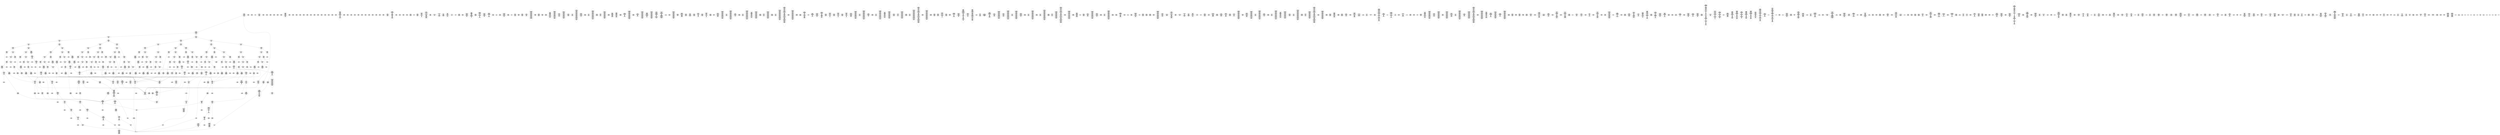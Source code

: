 /* Generated by GvGen v.1.0 (https://www.github.com/stricaud/gvgen) */

digraph G {
compound=true;
   node1 [label="[anywhere]"];
   node2 [label="# 0x0
PUSHX Data
PUSHX Data
MSTORE
PUSHX LogicData
CALLDATASIZE
LT
PUSHX Data
JUMPI
"];
   node3 [label="# 0xd
PUSHX Data
CALLDATALOAD
PUSHX BitData
SHR
PUSHX LogicData
GT
PUSHX Data
JUMPI
"];
   node4 [label="# 0x1e
PUSHX LogicData
GT
PUSHX Data
JUMPI
"];
   node5 [label="# 0x29
PUSHX LogicData
GT
PUSHX Data
JUMPI
"];
   node6 [label="# 0x34
PUSHX LogicData
GT
PUSHX Data
JUMPI
"];
   node7 [label="# 0x3f
PUSHX LogicData
EQ
PUSHX Data
JUMPI
"];
   node8 [label="# 0x4a
PUSHX LogicData
EQ
PUSHX Data
JUMPI
"];
   node9 [label="# 0x55
PUSHX LogicData
EQ
PUSHX Data
JUMPI
"];
   node10 [label="# 0x60
PUSHX LogicData
EQ
PUSHX Data
JUMPI
"];
   node11 [label="# 0x6b
PUSHX Data
REVERT
"];
   node12 [label="# 0x6f
JUMPDEST
PUSHX LogicData
EQ
PUSHX Data
JUMPI
"];
   node13 [label="# 0x7b
PUSHX LogicData
EQ
PUSHX Data
JUMPI
"];
   node14 [label="# 0x86
PUSHX LogicData
EQ
PUSHX Data
JUMPI
"];
   node15 [label="# 0x91
PUSHX LogicData
EQ
PUSHX Data
JUMPI
"];
   node16 [label="# 0x9c
PUSHX Data
REVERT
"];
   node17 [label="# 0xa0
JUMPDEST
PUSHX LogicData
GT
PUSHX Data
JUMPI
"];
   node18 [label="# 0xac
PUSHX LogicData
EQ
PUSHX Data
JUMPI
"];
   node19 [label="# 0xb7
PUSHX LogicData
EQ
PUSHX Data
JUMPI
"];
   node20 [label="# 0xc2
PUSHX LogicData
EQ
PUSHX Data
JUMPI
"];
   node21 [label="# 0xcd
PUSHX LogicData
EQ
PUSHX Data
JUMPI
"];
   node22 [label="# 0xd8
PUSHX Data
REVERT
"];
   node23 [label="# 0xdc
JUMPDEST
PUSHX LogicData
EQ
PUSHX Data
JUMPI
"];
   node24 [label="# 0xe8
PUSHX LogicData
EQ
PUSHX Data
JUMPI
"];
   node25 [label="# 0xf3
PUSHX LogicData
EQ
PUSHX Data
JUMPI
"];
   node26 [label="# 0xfe
PUSHX LogicData
EQ
PUSHX Data
JUMPI
"];
   node27 [label="# 0x109
PUSHX Data
REVERT
"];
   node28 [label="# 0x10d
JUMPDEST
PUSHX LogicData
GT
PUSHX Data
JUMPI
"];
   node29 [label="# 0x119
PUSHX LogicData
GT
PUSHX Data
JUMPI
"];
   node30 [label="# 0x124
PUSHX LogicData
EQ
PUSHX Data
JUMPI
"];
   node31 [label="# 0x12f
PUSHX LogicData
EQ
PUSHX Data
JUMPI
"];
   node32 [label="# 0x13a
PUSHX LogicData
EQ
PUSHX Data
JUMPI
"];
   node33 [label="# 0x145
PUSHX LogicData
EQ
PUSHX Data
JUMPI
"];
   node34 [label="# 0x150
PUSHX Data
REVERT
"];
   node35 [label="# 0x154
JUMPDEST
PUSHX LogicData
EQ
PUSHX Data
JUMPI
"];
   node36 [label="# 0x160
PUSHX LogicData
EQ
PUSHX Data
JUMPI
"];
   node37 [label="# 0x16b
PUSHX LogicData
EQ
PUSHX Data
JUMPI
"];
   node38 [label="# 0x176
PUSHX LogicData
EQ
PUSHX Data
JUMPI
"];
   node39 [label="# 0x181
PUSHX Data
REVERT
"];
   node40 [label="# 0x185
JUMPDEST
PUSHX LogicData
GT
PUSHX Data
JUMPI
"];
   node41 [label="# 0x191
PUSHX LogicData
EQ
PUSHX Data
JUMPI
"];
   node42 [label="# 0x19c
PUSHX LogicData
EQ
PUSHX Data
JUMPI
"];
   node43 [label="# 0x1a7
PUSHX LogicData
EQ
PUSHX Data
JUMPI
"];
   node44 [label="# 0x1b2
PUSHX LogicData
EQ
PUSHX Data
JUMPI
"];
   node45 [label="# 0x1bd
PUSHX Data
REVERT
"];
   node46 [label="# 0x1c1
JUMPDEST
PUSHX LogicData
EQ
PUSHX Data
JUMPI
"];
   node47 [label="# 0x1cd
PUSHX LogicData
EQ
PUSHX Data
JUMPI
"];
   node48 [label="# 0x1d8
PUSHX LogicData
EQ
PUSHX Data
JUMPI
"];
   node49 [label="# 0x1e3
PUSHX Data
REVERT
"];
   node50 [label="# 0x1e7
JUMPDEST
PUSHX LogicData
GT
PUSHX Data
JUMPI
"];
   node51 [label="# 0x1f3
PUSHX LogicData
GT
PUSHX Data
JUMPI
"];
   node52 [label="# 0x1fe
PUSHX LogicData
GT
PUSHX Data
JUMPI
"];
   node53 [label="# 0x209
PUSHX LogicData
EQ
PUSHX Data
JUMPI
"];
   node54 [label="# 0x214
PUSHX LogicData
EQ
PUSHX Data
JUMPI
"];
   node55 [label="# 0x21f
PUSHX LogicData
EQ
PUSHX Data
JUMPI
"];
   node56 [label="# 0x22a
PUSHX LogicData
EQ
PUSHX Data
JUMPI
"];
   node57 [label="# 0x235
PUSHX Data
REVERT
"];
   node58 [label="# 0x239
JUMPDEST
PUSHX LogicData
EQ
PUSHX Data
JUMPI
"];
   node59 [label="# 0x245
PUSHX LogicData
EQ
PUSHX Data
JUMPI
"];
   node60 [label="# 0x250
PUSHX LogicData
EQ
PUSHX Data
JUMPI
"];
   node61 [label="# 0x25b
PUSHX LogicData
EQ
PUSHX Data
JUMPI
"];
   node62 [label="# 0x266
PUSHX Data
REVERT
"];
   node63 [label="# 0x26a
JUMPDEST
PUSHX LogicData
GT
PUSHX Data
JUMPI
"];
   node64 [label="# 0x276
PUSHX LogicData
EQ
PUSHX Data
JUMPI
"];
   node65 [label="# 0x281
PUSHX LogicData
EQ
PUSHX Data
JUMPI
"];
   node66 [label="# 0x28c
PUSHX LogicData
EQ
PUSHX Data
JUMPI
"];
   node67 [label="# 0x297
PUSHX LogicData
EQ
PUSHX Data
JUMPI
"];
   node68 [label="# 0x2a2
PUSHX Data
REVERT
"];
   node69 [label="# 0x2a6
JUMPDEST
PUSHX LogicData
EQ
PUSHX Data
JUMPI
"];
   node70 [label="# 0x2b2
PUSHX LogicData
EQ
PUSHX Data
JUMPI
"];
   node71 [label="# 0x2bd
PUSHX LogicData
EQ
PUSHX Data
JUMPI
"];
   node72 [label="# 0x2c8
PUSHX Data
REVERT
"];
   node73 [label="# 0x2cc
JUMPDEST
PUSHX LogicData
GT
PUSHX Data
JUMPI
"];
   node74 [label="# 0x2d8
PUSHX LogicData
GT
PUSHX Data
JUMPI
"];
   node75 [label="# 0x2e3
PUSHX LogicData
EQ
PUSHX Data
JUMPI
"];
   node76 [label="# 0x2ee
PUSHX LogicData
EQ
PUSHX Data
JUMPI
"];
   node77 [label="# 0x2f9
PUSHX LogicData
EQ
PUSHX Data
JUMPI
"];
   node78 [label="# 0x304
PUSHX LogicData
EQ
PUSHX Data
JUMPI
"];
   node79 [label="# 0x30f
PUSHX Data
REVERT
"];
   node80 [label="# 0x313
JUMPDEST
PUSHX LogicData
EQ
PUSHX Data
JUMPI
"];
   node81 [label="# 0x31f
PUSHX LogicData
EQ
PUSHX Data
JUMPI
"];
   node82 [label="# 0x32a
PUSHX LogicData
EQ
PUSHX Data
JUMPI
"];
   node83 [label="# 0x335
PUSHX LogicData
EQ
PUSHX Data
JUMPI
"];
   node84 [label="# 0x340
PUSHX Data
REVERT
"];
   node85 [label="# 0x344
JUMPDEST
PUSHX LogicData
GT
PUSHX Data
JUMPI
"];
   node86 [label="# 0x350
PUSHX LogicData
EQ
PUSHX Data
JUMPI
"];
   node87 [label="# 0x35b
PUSHX LogicData
EQ
PUSHX Data
JUMPI
"];
   node88 [label="# 0x366
PUSHX LogicData
EQ
PUSHX Data
JUMPI
"];
   node89 [label="# 0x371
PUSHX LogicData
EQ
PUSHX Data
JUMPI
"];
   node90 [label="# 0x37c
PUSHX Data
REVERT
"];
   node91 [label="# 0x380
JUMPDEST
PUSHX LogicData
EQ
PUSHX Data
JUMPI
"];
   node92 [label="# 0x38c
PUSHX LogicData
EQ
PUSHX Data
JUMPI
"];
   node93 [label="# 0x397
PUSHX LogicData
EQ
PUSHX Data
JUMPI
"];
   node94 [label="# 0x3a2
JUMPDEST
PUSHX Data
REVERT
"];
   node95 [label="# 0x3a7
JUMPDEST
CALLVALUE
ISZERO
PUSHX Data
JUMPI
"];
   node96 [label="# 0x3af
PUSHX Data
REVERT
"];
   node97 [label="# 0x3b3
JUMPDEST
PUSHX Data
PUSHX Data
CALLDATASIZE
PUSHX Data
PUSHX Data
JUMP
"];
   node98 [label="# 0x3c2
JUMPDEST
PUSHX Data
JUMP
"];
   node99 [label="# 0x3c7
JUMPDEST
PUSHX MemData
MLOAD
ISZERO
ISZERO
MSTORE
PUSHX ArithData
ADD
"];
   node100 [label="# 0x3d3
JUMPDEST
PUSHX MemData
MLOAD
SUB
RETURN
"];
   node101 [label="# 0x3dc
JUMPDEST
CALLVALUE
ISZERO
PUSHX Data
JUMPI
"];
   node102 [label="# 0x3e4
PUSHX Data
REVERT
"];
   node103 [label="# 0x3e8
JUMPDEST
PUSHX Data
PUSHX Data
CALLDATASIZE
PUSHX Data
PUSHX Data
JUMP
"];
   node104 [label="# 0x3f7
JUMPDEST
PUSHX Data
JUMP
"];
   node105 [label="# 0x3fc
JUMPDEST
STOP
"];
   node106 [label="# 0x3fe
JUMPDEST
CALLVALUE
ISZERO
PUSHX Data
JUMPI
"];
   node107 [label="# 0x406
PUSHX Data
REVERT
"];
   node108 [label="# 0x40a
JUMPDEST
PUSHX Data
PUSHX Data
JUMP
"];
   node109 [label="# 0x413
JUMPDEST
PUSHX MemData
MLOAD
PUSHX Data
PUSHX Data
JUMP
"];
   node110 [label="# 0x420
JUMPDEST
CALLVALUE
ISZERO
PUSHX Data
JUMPI
"];
   node111 [label="# 0x428
PUSHX Data
REVERT
"];
   node112 [label="# 0x42c
JUMPDEST
PUSHX Data
PUSHX Data
CALLDATASIZE
PUSHX Data
PUSHX Data
JUMP
"];
   node113 [label="# 0x43b
JUMPDEST
PUSHX Data
JUMP
"];
   node114 [label="# 0x440
JUMPDEST
PUSHX MemData
MLOAD
PUSHX ArithData
PUSHX BitData
PUSHX BitData
SHL
SUB
AND
MSTORE
PUSHX ArithData
ADD
PUSHX Data
JUMP
"];
   node115 [label="# 0x458
JUMPDEST
CALLVALUE
ISZERO
PUSHX Data
JUMPI
"];
   node116 [label="# 0x460
PUSHX Data
REVERT
"];
   node117 [label="# 0x464
JUMPDEST
PUSHX Data
PUSHX Data
CALLDATASIZE
PUSHX Data
PUSHX Data
JUMP
"];
   node118 [label="# 0x473
JUMPDEST
PUSHX Data
JUMP
"];
   node119 [label="# 0x478
JUMPDEST
CALLVALUE
ISZERO
PUSHX Data
JUMPI
"];
   node120 [label="# 0x480
PUSHX Data
REVERT
"];
   node121 [label="# 0x484
JUMPDEST
PUSHX Data
PUSHX Data
CALLDATASIZE
PUSHX Data
PUSHX Data
JUMP
"];
   node122 [label="# 0x493
JUMPDEST
PUSHX Data
JUMP
"];
   node123 [label="# 0x498
JUMPDEST
CALLVALUE
ISZERO
PUSHX Data
JUMPI
"];
   node124 [label="# 0x4a0
PUSHX Data
REVERT
"];
   node125 [label="# 0x4a4
JUMPDEST
PUSHX StorData
SLOAD
PUSHX StorData
SLOAD
SUB
"];
   node126 [label="# 0x4ad
JUMPDEST
PUSHX MemData
MLOAD
MSTORE
PUSHX ArithData
ADD
PUSHX Data
JUMP
"];
   node127 [label="# 0x4bb
JUMPDEST
CALLVALUE
ISZERO
PUSHX Data
JUMPI
"];
   node128 [label="# 0x4c3
PUSHX Data
REVERT
"];
   node129 [label="# 0x4c7
JUMPDEST
PUSHX Data
PUSHX Data
CALLDATASIZE
PUSHX Data
PUSHX Data
JUMP
"];
   node130 [label="# 0x4d6
JUMPDEST
PUSHX Data
JUMP
"];
   node131 [label="# 0x4db
JUMPDEST
CALLVALUE
ISZERO
PUSHX Data
JUMPI
"];
   node132 [label="# 0x4e3
PUSHX Data
REVERT
"];
   node133 [label="# 0x4e7
JUMPDEST
PUSHX Data
PUSHX Data
CALLDATASIZE
PUSHX Data
PUSHX Data
JUMP
"];
   node134 [label="# 0x4f6
JUMPDEST
PUSHX Data
JUMP
"];
   node135 [label="# 0x4fb
JUMPDEST
CALLVALUE
ISZERO
PUSHX Data
JUMPI
"];
   node136 [label="# 0x503
PUSHX Data
REVERT
"];
   node137 [label="# 0x507
JUMPDEST
PUSHX Data
PUSHX Data
CALLDATASIZE
PUSHX Data
PUSHX Data
JUMP
"];
   node138 [label="# 0x516
JUMPDEST
PUSHX Data
JUMP
"];
   node139 [label="# 0x51b
JUMPDEST
CALLVALUE
ISZERO
PUSHX Data
JUMPI
"];
   node140 [label="# 0x523
PUSHX Data
REVERT
"];
   node141 [label="# 0x527
JUMPDEST
PUSHX Data
PUSHX Data
CALLDATASIZE
PUSHX Data
PUSHX Data
JUMP
"];
   node142 [label="# 0x536
JUMPDEST
PUSHX Data
MSTORE
PUSHX Data
PUSHX Data
MSTORE
PUSHX Data
SHA3
PUSHX ArithData
ADD
SLOAD
JUMP
"];
   node143 [label="# 0x54b
JUMPDEST
CALLVALUE
ISZERO
PUSHX Data
JUMPI
"];
   node144 [label="# 0x553
PUSHX Data
REVERT
"];
   node145 [label="# 0x557
JUMPDEST
PUSHX Data
PUSHX StorData
SLOAD
JUMP
"];
   node146 [label="# 0x561
JUMPDEST
PUSHX Data
PUSHX Data
CALLDATASIZE
PUSHX Data
PUSHX Data
JUMP
"];
   node147 [label="# 0x56f
JUMPDEST
PUSHX Data
JUMP
"];
   node148 [label="# 0x574
JUMPDEST
CALLVALUE
ISZERO
PUSHX Data
JUMPI
"];
   node149 [label="# 0x57c
PUSHX Data
REVERT
"];
   node150 [label="# 0x580
JUMPDEST
PUSHX Data
PUSHX Data
CALLDATASIZE
PUSHX Data
PUSHX Data
JUMP
"];
   node151 [label="# 0x58f
JUMPDEST
PUSHX Data
JUMP
"];
   node152 [label="# 0x594
JUMPDEST
CALLVALUE
ISZERO
PUSHX Data
JUMPI
"];
   node153 [label="# 0x59c
PUSHX Data
REVERT
"];
   node154 [label="# 0x5a0
JUMPDEST
PUSHX StorData
SLOAD
PUSHX Data
PUSHX Data
DIV
PUSHX BitData
AND
JUMP
"];
   node155 [label="# 0x5b6
JUMPDEST
CALLVALUE
ISZERO
PUSHX Data
JUMPI
"];
   node156 [label="# 0x5be
PUSHX Data
REVERT
"];
   node157 [label="# 0x5c2
JUMPDEST
PUSHX Data
PUSHX Data
CALLDATASIZE
PUSHX Data
PUSHX Data
JUMP
"];
   node158 [label="# 0x5d1
JUMPDEST
PUSHX Data
JUMP
"];
   node159 [label="# 0x5d6
JUMPDEST
CALLVALUE
ISZERO
PUSHX Data
JUMPI
"];
   node160 [label="# 0x5de
PUSHX Data
REVERT
"];
   node161 [label="# 0x5e2
JUMPDEST
PUSHX Data
PUSHX StorData
SLOAD
JUMP
"];
   node162 [label="# 0x5ec
JUMPDEST
CALLVALUE
ISZERO
PUSHX Data
JUMPI
"];
   node163 [label="# 0x5f4
PUSHX Data
REVERT
"];
   node164 [label="# 0x5f8
JUMPDEST
PUSHX Data
PUSHX Data
JUMP
"];
   node165 [label="# 0x601
JUMPDEST
CALLVALUE
ISZERO
PUSHX Data
JUMPI
"];
   node166 [label="# 0x609
PUSHX Data
REVERT
"];
   node167 [label="# 0x60d
JUMPDEST
PUSHX Data
PUSHX Data
CALLDATASIZE
PUSHX Data
PUSHX Data
JUMP
"];
   node168 [label="# 0x61c
JUMPDEST
PUSHX Data
JUMP
"];
   node169 [label="# 0x621
JUMPDEST
CALLVALUE
ISZERO
PUSHX Data
JUMPI
"];
   node170 [label="# 0x629
PUSHX Data
REVERT
"];
   node171 [label="# 0x62d
JUMPDEST
PUSHX Data
PUSHX Data
CALLDATASIZE
PUSHX Data
PUSHX Data
JUMP
"];
   node172 [label="# 0x63c
JUMPDEST
PUSHX Data
JUMP
"];
   node173 [label="# 0x641
JUMPDEST
CALLVALUE
ISZERO
PUSHX Data
JUMPI
"];
   node174 [label="# 0x649
PUSHX Data
REVERT
"];
   node175 [label="# 0x64d
JUMPDEST
PUSHX Data
PUSHX Data
CALLDATASIZE
PUSHX Data
PUSHX Data
JUMP
"];
   node176 [label="# 0x65c
JUMPDEST
PUSHX Data
JUMP
"];
   node177 [label="# 0x661
JUMPDEST
CALLVALUE
ISZERO
PUSHX Data
JUMPI
"];
   node178 [label="# 0x669
PUSHX Data
REVERT
"];
   node179 [label="# 0x66d
JUMPDEST
PUSHX Data
PUSHX Data
CALLDATASIZE
PUSHX Data
PUSHX Data
JUMP
"];
   node180 [label="# 0x67c
JUMPDEST
PUSHX Data
JUMP
"];
   node181 [label="# 0x681
JUMPDEST
CALLVALUE
ISZERO
PUSHX Data
JUMPI
"];
   node182 [label="# 0x689
PUSHX Data
REVERT
"];
   node183 [label="# 0x68d
JUMPDEST
PUSHX StorData
SLOAD
PUSHX Data
PUSHX BitData
AND
JUMP
"];
   node184 [label="# 0x69b
JUMPDEST
CALLVALUE
ISZERO
PUSHX Data
JUMPI
"];
   node185 [label="# 0x6a3
PUSHX Data
REVERT
"];
   node186 [label="# 0x6a7
JUMPDEST
PUSHX StorData
SLOAD
PUSHX Data
PUSHX Data
DIV
PUSHX BitData
AND
JUMP
"];
   node187 [label="# 0x6bb
JUMPDEST
CALLVALUE
ISZERO
PUSHX Data
JUMPI
"];
   node188 [label="# 0x6c3
PUSHX Data
REVERT
"];
   node189 [label="# 0x6c7
JUMPDEST
PUSHX Data
PUSHX Data
CALLDATASIZE
PUSHX Data
PUSHX Data
JUMP
"];
   node190 [label="# 0x6d6
JUMPDEST
PUSHX Data
JUMP
"];
   node191 [label="# 0x6db
JUMPDEST
PUSHX Data
PUSHX Data
CALLDATASIZE
PUSHX Data
PUSHX Data
JUMP
"];
   node192 [label="# 0x6e9
JUMPDEST
PUSHX Data
JUMP
"];
   node193 [label="# 0x6ee
JUMPDEST
CALLVALUE
ISZERO
PUSHX Data
JUMPI
"];
   node194 [label="# 0x6f6
PUSHX Data
REVERT
"];
   node195 [label="# 0x6fa
JUMPDEST
PUSHX Data
PUSHX Data
CALLDATASIZE
PUSHX Data
PUSHX Data
JUMP
"];
   node196 [label="# 0x709
JUMPDEST
PUSHX Data
JUMP
"];
   node197 [label="# 0x70e
JUMPDEST
CALLVALUE
ISZERO
PUSHX Data
JUMPI
"];
   node198 [label="# 0x716
PUSHX Data
REVERT
"];
   node199 [label="# 0x71a
JUMPDEST
PUSHX Data
PUSHX Data
JUMP
"];
   node200 [label="# 0x723
JUMPDEST
CALLVALUE
ISZERO
PUSHX Data
JUMPI
"];
   node201 [label="# 0x72b
PUSHX Data
REVERT
"];
   node202 [label="# 0x72f
JUMPDEST
PUSHX Data
PUSHX Data
CALLDATASIZE
PUSHX Data
PUSHX Data
JUMP
"];
   node203 [label="# 0x73e
JUMPDEST
PUSHX Data
JUMP
"];
   node204 [label="# 0x743
JUMPDEST
CALLVALUE
ISZERO
PUSHX Data
JUMPI
"];
   node205 [label="# 0x74b
PUSHX Data
REVERT
"];
   node206 [label="# 0x74f
JUMPDEST
PUSHX StorData
SLOAD
PUSHX Data
PUSHX ArithData
PUSHX BitData
PUSHX BitData
SHL
SUB
AND
JUMP
"];
   node207 [label="# 0x763
JUMPDEST
CALLVALUE
ISZERO
PUSHX Data
JUMPI
"];
   node208 [label="# 0x76b
PUSHX Data
REVERT
"];
   node209 [label="# 0x76f
JUMPDEST
PUSHX Data
PUSHX Data
CALLDATASIZE
PUSHX Data
PUSHX Data
JUMP
"];
   node210 [label="# 0x77e
JUMPDEST
PUSHX Data
JUMP
"];
   node211 [label="# 0x783
JUMPDEST
CALLVALUE
ISZERO
PUSHX Data
JUMPI
"];
   node212 [label="# 0x78b
PUSHX Data
REVERT
"];
   node213 [label="# 0x78f
JUMPDEST
PUSHX Data
PUSHX Data
CALLDATASIZE
PUSHX Data
PUSHX Data
JUMP
"];
   node214 [label="# 0x79e
JUMPDEST
PUSHX Data
JUMP
"];
   node215 [label="# 0x7a3
JUMPDEST
CALLVALUE
ISZERO
PUSHX Data
JUMPI
"];
   node216 [label="# 0x7ab
PUSHX Data
REVERT
"];
   node217 [label="# 0x7af
JUMPDEST
PUSHX StorData
SLOAD
PUSHX Data
PUSHX Data
DIV
PUSHX BitData
AND
JUMP
"];
   node218 [label="# 0x7c6
JUMPDEST
CALLVALUE
ISZERO
PUSHX Data
JUMPI
"];
   node219 [label="# 0x7ce
PUSHX Data
REVERT
"];
   node220 [label="# 0x7d2
JUMPDEST
PUSHX StorData
SLOAD
PUSHX ArithData
PUSHX BitData
PUSHX BitData
SHL
SUB
AND
PUSHX Data
JUMP
"];
   node221 [label="# 0x7e4
JUMPDEST
PUSHX Data
PUSHX Data
CALLDATASIZE
PUSHX Data
PUSHX Data
JUMP
"];
   node222 [label="# 0x7f2
JUMPDEST
PUSHX Data
JUMP
"];
   node223 [label="# 0x7f7
JUMPDEST
CALLVALUE
ISZERO
PUSHX Data
JUMPI
"];
   node224 [label="# 0x7ff
PUSHX Data
REVERT
"];
   node225 [label="# 0x803
JUMPDEST
PUSHX Data
PUSHX Data
CALLDATASIZE
PUSHX Data
PUSHX Data
JUMP
"];
   node226 [label="# 0x812
JUMPDEST
PUSHX Data
MSTORE
PUSHX Data
PUSHX Data
MSTORE
PUSHX Data
SHA3
PUSHX ArithData
PUSHX BitData
PUSHX BitData
SHL
SUB
AND
MSTORE
MSTORE
SHA3
SLOAD
PUSHX BitData
AND
JUMP
"];
   node227 [label="# 0x83d
JUMPDEST
CALLVALUE
ISZERO
PUSHX Data
JUMPI
"];
   node228 [label="# 0x845
PUSHX Data
REVERT
"];
   node229 [label="# 0x849
JUMPDEST
PUSHX Data
PUSHX Data
CALLDATASIZE
PUSHX Data
PUSHX Data
JUMP
"];
   node230 [label="# 0x858
JUMPDEST
PUSHX Data
JUMP
"];
   node231 [label="# 0x85d
JUMPDEST
CALLVALUE
ISZERO
PUSHX Data
JUMPI
"];
   node232 [label="# 0x865
PUSHX Data
REVERT
"];
   node233 [label="# 0x869
JUMPDEST
PUSHX Data
PUSHX StorData
SLOAD
JUMP
"];
   node234 [label="# 0x873
JUMPDEST
CALLVALUE
ISZERO
PUSHX Data
JUMPI
"];
   node235 [label="# 0x87b
PUSHX Data
REVERT
"];
   node236 [label="# 0x87f
JUMPDEST
PUSHX Data
PUSHX Data
JUMP
"];
   node237 [label="# 0x888
JUMPDEST
CALLVALUE
ISZERO
PUSHX Data
JUMPI
"];
   node238 [label="# 0x890
PUSHX Data
REVERT
"];
   node239 [label="# 0x894
JUMPDEST
PUSHX StorData
SLOAD
PUSHX Data
PUSHX Data
DIV
PUSHX BitData
AND
JUMP
"];
   node240 [label="# 0x8a7
JUMPDEST
CALLVALUE
ISZERO
PUSHX Data
JUMPI
"];
   node241 [label="# 0x8af
PUSHX Data
REVERT
"];
   node242 [label="# 0x8b3
JUMPDEST
PUSHX Data
PUSHX Data
CALLDATASIZE
PUSHX Data
PUSHX Data
JUMP
"];
   node243 [label="# 0x8c2
JUMPDEST
PUSHX Data
JUMP
"];
   node244 [label="# 0x8c7
JUMPDEST
CALLVALUE
ISZERO
PUSHX Data
JUMPI
"];
   node245 [label="# 0x8cf
PUSHX Data
REVERT
"];
   node246 [label="# 0x8d3
JUMPDEST
PUSHX Data
PUSHX Data
JUMP
"];
   node247 [label="# 0x8dc
JUMPDEST
CALLVALUE
ISZERO
PUSHX Data
JUMPI
"];
   node248 [label="# 0x8e4
PUSHX Data
REVERT
"];
   node249 [label="# 0x8e8
JUMPDEST
PUSHX Data
PUSHX Data
CALLDATASIZE
PUSHX Data
PUSHX Data
JUMP
"];
   node250 [label="# 0x8f7
JUMPDEST
PUSHX Data
JUMP
"];
   node251 [label="# 0x8fc
JUMPDEST
CALLVALUE
ISZERO
PUSHX Data
JUMPI
"];
   node252 [label="# 0x904
PUSHX Data
REVERT
"];
   node253 [label="# 0x908
JUMPDEST
PUSHX Data
PUSHX Data
JUMP
"];
   node254 [label="# 0x911
JUMPDEST
PUSHX Data
PUSHX Data
CALLDATASIZE
PUSHX Data
PUSHX Data
JUMP
"];
   node255 [label="# 0x91f
JUMPDEST
PUSHX Data
JUMP
"];
   node256 [label="# 0x924
JUMPDEST
CALLVALUE
ISZERO
PUSHX Data
JUMPI
"];
   node257 [label="# 0x92c
PUSHX Data
REVERT
"];
   node258 [label="# 0x930
JUMPDEST
PUSHX Data
PUSHX Data
CALLDATASIZE
PUSHX Data
PUSHX Data
JUMP
"];
   node259 [label="# 0x93f
JUMPDEST
PUSHX Data
JUMP
"];
   node260 [label="# 0x944
JUMPDEST
CALLVALUE
ISZERO
PUSHX Data
JUMPI
"];
   node261 [label="# 0x94c
PUSHX Data
REVERT
"];
   node262 [label="# 0x950
JUMPDEST
PUSHX Data
PUSHX Data
CALLDATASIZE
PUSHX Data
PUSHX Data
JUMP
"];
   node263 [label="# 0x95f
JUMPDEST
PUSHX Data
JUMP
"];
   node264 [label="# 0x964
JUMPDEST
CALLVALUE
ISZERO
PUSHX Data
JUMPI
"];
   node265 [label="# 0x96c
PUSHX Data
REVERT
"];
   node266 [label="# 0x970
JUMPDEST
PUSHX Data
PUSHX Data
CALLDATASIZE
PUSHX Data
PUSHX Data
JUMP
"];
   node267 [label="# 0x97f
JUMPDEST
PUSHX Data
JUMP
"];
   node268 [label="# 0x984
JUMPDEST
CALLVALUE
ISZERO
PUSHX Data
JUMPI
"];
   node269 [label="# 0x98c
PUSHX Data
REVERT
"];
   node270 [label="# 0x990
JUMPDEST
PUSHX StorData
SLOAD
PUSHX Data
PUSHX Data
DIV
PUSHX BitData
AND
JUMP
"];
   node271 [label="# 0x9a5
JUMPDEST
CALLVALUE
ISZERO
PUSHX Data
JUMPI
"];
   node272 [label="# 0x9ad
PUSHX Data
REVERT
"];
   node273 [label="# 0x9b1
JUMPDEST
PUSHX Data
PUSHX Data
CALLDATASIZE
PUSHX Data
PUSHX Data
JUMP
"];
   node274 [label="# 0x9c0
JUMPDEST
PUSHX Data
JUMP
"];
   node275 [label="# 0x9c5
JUMPDEST
CALLVALUE
ISZERO
PUSHX Data
JUMPI
"];
   node276 [label="# 0x9cd
PUSHX Data
REVERT
"];
   node277 [label="# 0x9d1
JUMPDEST
PUSHX Data
PUSHX Data
CALLDATASIZE
PUSHX Data
PUSHX Data
JUMP
"];
   node278 [label="# 0x9e0
JUMPDEST
PUSHX Data
JUMP
"];
   node279 [label="# 0x9e5
JUMPDEST
PUSHX Data
PUSHX Data
CALLDATASIZE
PUSHX Data
PUSHX Data
JUMP
"];
   node280 [label="# 0x9f3
JUMPDEST
PUSHX Data
JUMP
"];
   node281 [label="# 0x9f8
JUMPDEST
CALLVALUE
ISZERO
PUSHX Data
JUMPI
"];
   node282 [label="# 0xa00
PUSHX Data
REVERT
"];
   node283 [label="# 0xa04
JUMPDEST
PUSHX Data
PUSHX Data
CALLDATASIZE
PUSHX Data
PUSHX Data
JUMP
"];
   node284 [label="# 0xa13
JUMPDEST
PUSHX Data
JUMP
"];
   node285 [label="# 0xa18
JUMPDEST
CALLVALUE
ISZERO
PUSHX Data
JUMPI
"];
   node286 [label="# 0xa20
PUSHX Data
REVERT
"];
   node287 [label="# 0xa24
JUMPDEST
PUSHX Data
PUSHX Data
CALLDATASIZE
PUSHX Data
PUSHX Data
JUMP
"];
   node288 [label="# 0xa33
JUMPDEST
PUSHX Data
JUMP
"];
   node289 [label="# 0xa38
JUMPDEST
PUSHX MemData
MLOAD
PUSHX Data
PUSHX Data
JUMP
"];
   node290 [label="# 0xa45
JUMPDEST
CALLVALUE
ISZERO
PUSHX Data
JUMPI
"];
   node291 [label="# 0xa4d
PUSHX Data
REVERT
"];
   node292 [label="# 0xa51
JUMPDEST
PUSHX Data
PUSHX StorData
SLOAD
JUMP
"];
   node293 [label="# 0xa5b
JUMPDEST
CALLVALUE
ISZERO
PUSHX Data
JUMPI
"];
   node294 [label="# 0xa63
PUSHX Data
REVERT
"];
   node295 [label="# 0xa67
JUMPDEST
PUSHX Data
PUSHX Data
CALLDATASIZE
PUSHX Data
PUSHX Data
JUMP
"];
   node296 [label="# 0xa76
JUMPDEST
PUSHX ArithData
PUSHX BitData
PUSHX BitData
SHL
SUB
AND
PUSHX Data
MSTORE
PUSHX Data
PUSHX Data
MSTORE
PUSHX Data
SHA3
AND
MSTORE
MSTORE
SHA3
SLOAD
PUSHX BitData
AND
JUMP
"];
   node297 [label="# 0xaa4
JUMPDEST
CALLVALUE
ISZERO
PUSHX Data
JUMPI
"];
   node298 [label="# 0xaac
PUSHX Data
REVERT
"];
   node299 [label="# 0xab0
JUMPDEST
PUSHX Data
PUSHX Data
JUMP
"];
   node300 [label="# 0xab9
JUMPDEST
PUSHX Data
PUSHX Data
CALLDATASIZE
PUSHX Data
PUSHX Data
JUMP
"];
   node301 [label="# 0xac7
JUMPDEST
PUSHX Data
JUMP
"];
   node302 [label="# 0xacc
JUMPDEST
CALLVALUE
ISZERO
PUSHX Data
JUMPI
"];
   node303 [label="# 0xad4
PUSHX Data
REVERT
"];
   node304 [label="# 0xad8
JUMPDEST
PUSHX Data
PUSHX Data
CALLDATASIZE
PUSHX Data
PUSHX Data
JUMP
"];
   node305 [label="# 0xae7
JUMPDEST
PUSHX Data
JUMP
"];
   node306 [label="# 0xaec
JUMPDEST
CALLVALUE
ISZERO
PUSHX Data
JUMPI
"];
   node307 [label="# 0xaf4
PUSHX Data
REVERT
"];
   node308 [label="# 0xaf8
JUMPDEST
PUSHX Data
PUSHX Data
CALLDATASIZE
PUSHX Data
PUSHX Data
JUMP
"];
   node309 [label="# 0xb07
JUMPDEST
PUSHX Data
JUMP
"];
   node310 [label="# 0xb0c
JUMPDEST
CALLVALUE
ISZERO
PUSHX Data
JUMPI
"];
   node311 [label="# 0xb14
PUSHX Data
REVERT
"];
   node312 [label="# 0xb18
JUMPDEST
PUSHX Data
PUSHX Data
CALLDATASIZE
PUSHX Data
PUSHX Data
JUMP
"];
   node313 [label="# 0xb27
JUMPDEST
PUSHX Data
JUMP
"];
   node314 [label="# 0xb2c
JUMPDEST
PUSHX Data
PUSHX Data
PUSHX Data
JUMP
"];
   node315 [label="# 0xb37
JUMPDEST
JUMP
"];
   node316 [label="# 0xb3d
JUMPDEST
PUSHX Data
PUSHX Data
CALLER
PUSHX Data
JUMP
"];
   node317 [label="# 0xb49
JUMPDEST
PUSHX StorData
SLOAD
ISZERO
ISZERO
PUSHX ArithData
MUL
PUSHX BitData
NOT
AND
OR
SSTORE
JUMP
"];
   node318 [label="# 0xb68
JUMPDEST
PUSHX Data
PUSHX StorData
SLOAD
PUSHX Data
PUSHX Data
JUMP
"];
   node319 [label="# 0xb77
JUMPDEST
PUSHX ArithData
ADD
PUSHX ArithData
DIV
MUL
PUSHX ArithData
ADD
PUSHX MemData
MLOAD
ADD
PUSHX Data
MSTORE
MSTORE
PUSHX ArithData
ADD
SLOAD
PUSHX Data
PUSHX Data
JUMP
"];
   node320 [label="# 0xba3
JUMPDEST
ISZERO
PUSHX Data
JUMPI
"];
   node321 [label="# 0xbaa
PUSHX LogicData
LT
PUSHX Data
JUMPI
"];
   node322 [label="# 0xbb2
PUSHX ArithData
SLOAD
DIV
MUL
MSTORE
PUSHX ArithData
ADD
PUSHX Data
JUMP
"];
   node323 [label="# 0xbc5
JUMPDEST
ADD
PUSHX Data
MSTORE
PUSHX Data
PUSHX Data
SHA3
"];
   node324 [label="# 0xbd3
JUMPDEST
SLOAD
MSTORE
PUSHX ArithData
ADD
PUSHX ArithData
ADD
GT
PUSHX Data
JUMPI
"];
   node325 [label="# 0xbe7
SUB
PUSHX BitData
AND
ADD
"];
   node326 [label="# 0xbf0
JUMPDEST
JUMP
"];
   node327 [label="# 0xbfa
JUMPDEST
PUSHX Data
PUSHX Data
PUSHX Data
JUMP
"];
   node328 [label="# 0xc05
JUMPDEST
PUSHX Data
JUMPI
"];
   node329 [label="# 0xc0a
PUSHX MemData
MLOAD
PUSHX Data
MSTORE
PUSHX ArithData
ADD
PUSHX MemData
MLOAD
SUB
REVERT
"];
   node330 [label="# 0xc3b
JUMPDEST
PUSHX Data
MSTORE
PUSHX Data
PUSHX Data
MSTORE
PUSHX Data
SHA3
SLOAD
PUSHX ArithData
PUSHX BitData
PUSHX BitData
SHL
SUB
AND
JUMP
"];
   node331 [label="# 0xc57
JUMPDEST
PUSHX Data
PUSHX Data
PUSHX Data
JUMP
"];
   node332 [label="# 0xc62
JUMPDEST
PUSHX ArithData
PUSHX BitData
PUSHX BitData
SHL
SUB
AND
PUSHX ArithData
PUSHX BitData
PUSHX BitData
SHL
SUB
AND
EQ
ISZERO
PUSHX Data
JUMPI
"];
   node333 [label="# 0xc7f
PUSHX MemData
MLOAD
PUSHX Data
MSTORE
PUSHX ArithData
ADD
PUSHX MemData
MLOAD
SUB
REVERT
"];
   node334 [label="# 0xcb0
JUMPDEST
CALLER
PUSHX ArithData
PUSHX BitData
PUSHX BitData
SHL
SUB
AND
EQ
ISZERO
PUSHX Data
JUMPI
"];
   node335 [label="# 0xcc4
PUSHX Data
CALLER
PUSHX Data
JUMP
"];
   node336 [label="# 0xcce
JUMPDEST
ISZERO
"];
   node337 [label="# 0xcd0
JUMPDEST
ISZERO
PUSHX Data
JUMPI
"];
   node338 [label="# 0xcd6
PUSHX MemData
MLOAD
PUSHX Data
MSTORE
PUSHX ArithData
ADD
PUSHX MemData
MLOAD
SUB
REVERT
"];
   node339 [label="# 0xd07
JUMPDEST
PUSHX Data
PUSHX Data
JUMP
"];
   node340 [label="# 0xd12
JUMPDEST
JUMP
"];
   node341 [label="# 0xd17
JUMPDEST
PUSHX Data
PUSHX Data
CALLER
PUSHX Data
JUMP
"];
   node342 [label="# 0xd23
JUMPDEST
PUSHX Data
SSTORE
JUMP
"];
   node343 [label="# 0xd29
JUMPDEST
PUSHX Data
PUSHX Data
CALLER
PUSHX Data
JUMP
"];
   node344 [label="# 0xd35
JUMPDEST
PUSHX LogicData
GT
ISZERO
PUSHX Data
JUMPI
"];
   node345 [label="# 0xd40
PUSHX MemData
MLOAD
PUSHX BitData
PUSHX BitData
SHL
MSTORE
PUSHX Data
PUSHX ArithData
ADD
MSTORE
PUSHX Data
PUSHX ArithData
ADD
MSTORE
PUSHX Data
PUSHX ArithData
ADD
MSTORE
PUSHX Data
PUSHX ArithData
ADD
MSTORE
PUSHX ArithData
ADD
"];
   node346 [label="# 0xda9
JUMPDEST
PUSHX MemData
MLOAD
SUB
REVERT
"];
   node347 [label="# 0xdb2
JUMPDEST
PUSHX Data
SSTORE
JUMP
"];
   node348 [label="# 0xdb8
JUMPDEST
PUSHX Data
PUSHX Data
CALLER
PUSHX Data
JUMP
"];
   node349 [label="# 0xdc4
JUMPDEST
PUSHX Data
SSTORE
JUMP
"];
   node350 [label="# 0xdca
JUMPDEST
PUSHX Data
PUSHX Data
JUMP
"];
   node351 [label="# 0xdd5
JUMPDEST
CALLER
PUSHX Data
MSTORE
PUSHX Data
PUSHX Data
MSTORE
PUSHX Data
SHA3
SLOAD
PUSHX StorData
SLOAD
PUSHX BitData
AND
ISZERO
PUSHX Data
JUMPI
"];
   node352 [label="# 0xdf1
PUSHX MemData
MLOAD
PUSHX BitData
PUSHX BitData
SHL
MSTORE
PUSHX Data
PUSHX ArithData
ADD
MSTORE
PUSHX Data
PUSHX ArithData
ADD
MSTORE
PUSHX BitData
PUSHX BitData
SHL
PUSHX ArithData
ADD
MSTORE
PUSHX ArithData
ADD
PUSHX Data
JUMP
"];
   node353 [label="# 0xe2d
JUMPDEST
PUSHX StorData
SLOAD
PUSHX Data
DIV
PUSHX BitData
AND
PUSHX Data
JUMPI
"];
   node354 [label="# 0xe41
PUSHX MemData
MLOAD
PUSHX BitData
PUSHX BitData
SHL
MSTORE
PUSHX Data
PUSHX ArithData
ADD
MSTORE
PUSHX Data
PUSHX ArithData
ADD
MSTORE
PUSHX Data
PUSHX ArithData
ADD
MSTORE
PUSHX ArithData
ADD
PUSHX Data
JUMP
"];
   node355 [label="# 0xe88
JUMPDEST
PUSHX StorData
SLOAD
PUSHX Data
PUSHX Data
JUMP
"];
   node356 [label="# 0xe95
JUMPDEST
GT
ISZERO
PUSHX Data
JUMPI
"];
   node357 [label="# 0xe9c
PUSHX MemData
MLOAD
PUSHX BitData
PUSHX BitData
SHL
MSTORE
PUSHX Data
PUSHX ArithData
ADD
MSTORE
PUSHX Data
PUSHX ArithData
ADD
MSTORE
PUSHX Data
PUSHX ArithData
ADD
MSTORE
PUSHX Data
PUSHX ArithData
ADD
MSTORE
PUSHX BitData
PUSHX BitData
SHL
PUSHX ArithData
ADD
MSTORE
PUSHX ArithData
ADD
PUSHX Data
JUMP
"];
   node358 [label="# 0xf20
JUMPDEST
PUSHX StorData
SLOAD
PUSHX Data
PUSHX StorData
SLOAD
PUSHX StorData
SLOAD
SUB
JUMP
"];
   node359 [label="# 0xf31
JUMPDEST
PUSHX Data
PUSHX Data
JUMP
"];
   node360 [label="# 0xf3b
JUMPDEST
GT
ISZERO
PUSHX Data
JUMPI
"];
   node361 [label="# 0xf42
PUSHX MemData
MLOAD
PUSHX BitData
PUSHX BitData
SHL
MSTORE
PUSHX Data
PUSHX ArithData
ADD
MSTORE
PUSHX Data
PUSHX ArithData
ADD
MSTORE
PUSHX Data
PUSHX ArithData
ADD
MSTORE
PUSHX BitData
PUSHX BitData
SHL
PUSHX ArithData
ADD
MSTORE
PUSHX ArithData
ADD
PUSHX Data
JUMP
"];
   node362 [label="# 0xf97
JUMPDEST
PUSHX Data
PUSHX Data
PUSHX Data
JUMP
"];
   node363 [label="# 0xfa9
JUMPDEST
CALLVALUE
LT
ISZERO
PUSHX Data
JUMPI
"];
   node364 [label="# 0xfb1
PUSHX MemData
MLOAD
PUSHX BitData
PUSHX BitData
SHL
MSTORE
PUSHX Data
PUSHX ArithData
ADD
MSTORE
PUSHX Data
PUSHX ArithData
ADD
MSTORE
PUSHX Data
PUSHX ArithData
ADD
MSTORE
PUSHX ArithData
ADD
PUSHX Data
JUMP
"];
   node365 [label="# 0xff8
JUMPDEST
PUSHX Data
PUSHX Data
JUMP
"];
   node366 [label="# 0x1002
JUMPDEST
CALLER
PUSHX Data
MSTORE
PUSHX Data
PUSHX Data
MSTORE
PUSHX Data
SHA3
SSTORE
PUSHX Data
PUSHX Data
JUMP
"];
   node367 [label="# 0x101f
JUMPDEST
JUMP
"];
   node368 [label="# 0x1023
JUMPDEST
PUSHX Data
MSTORE
PUSHX Data
PUSHX Data
MSTORE
PUSHX Data
SHA3
PUSHX ArithData
ADD
SLOAD
PUSHX Data
CALLER
PUSHX Data
JUMP
"];
   node369 [label="# 0x103f
JUMPDEST
PUSHX Data
PUSHX Data
JUMP
"];
   node370 [label="# 0x1049
JUMPDEST
PUSHX ArithData
PUSHX BitData
PUSHX BitData
SHL
SUB
AND
CALLER
EQ
PUSHX Data
JUMPI
"];
   node371 [label="# 0x105a
PUSHX MemData
MLOAD
PUSHX BitData
PUSHX BitData
SHL
MSTORE
PUSHX Data
PUSHX ArithData
ADD
MSTORE
PUSHX Data
PUSHX ArithData
ADD
MSTORE
PUSHX Data
PUSHX ArithData
ADD
MSTORE
PUSHX Data
PUSHX ArithData
ADD
MSTORE
PUSHX ArithData
ADD
PUSHX Data
JUMP
"];
   node372 [label="# 0x10c7
JUMPDEST
PUSHX Data
PUSHX Data
JUMP
"];
   node373 [label="# 0x10d1
JUMPDEST
PUSHX Data
PUSHX Data
CALLER
PUSHX Data
JUMP
"];
   node374 [label="# 0x10dd
JUMPDEST
PUSHX LogicData
PUSHX StorData
SLOAD
EQ
ISZERO
PUSHX Data
JUMPI
"];
   node375 [label="# 0x10e9
PUSHX MemData
MLOAD
PUSHX BitData
PUSHX BitData
SHL
MSTORE
PUSHX Data
PUSHX ArithData
ADD
MSTORE
PUSHX Data
PUSHX ArithData
ADD
MSTORE
PUSHX Data
PUSHX ArithData
ADD
MSTORE
PUSHX ArithData
ADD
PUSHX Data
JUMP
"];
   node376 [label="# 0x1130
JUMPDEST
PUSHX Data
PUSHX Data
SSTORE
PUSHX StorData
SLOAD
PUSHX ArithData
PUSHX BitData
PUSHX BitData
SHL
SUB
AND
PUSHX Data
JUMPI
"];
   node377 [label="# 0x1146
PUSHX MemData
MLOAD
PUSHX BitData
PUSHX BitData
SHL
MSTORE
PUSHX Data
PUSHX ArithData
ADD
MSTORE
PUSHX Data
PUSHX ArithData
ADD
MSTORE
PUSHX Data
PUSHX ArithData
ADD
MSTORE
PUSHX ArithData
ADD
PUSHX Data
JUMP
"];
   node378 [label="# 0x118d
JUMPDEST
PUSHX StorData
SLOAD
PUSHX MemData
MLOAD
PUSHX Data
PUSHX ArithData
PUSHX BitData
PUSHX BitData
SHL
SUB
AND
SELFBALANCE
GAS
CALL
RETURNDATASIZE
PUSHX LogicData
EQ
PUSHX Data
JUMPI
"];
   node379 [label="# 0x11b9
PUSHX MemData
MLOAD
PUSHX BitData
NOT
PUSHX ArithData
RETURNDATASIZE
ADD
AND
ADD
PUSHX Data
MSTORE
RETURNDATASIZE
MSTORE
RETURNDATASIZE
PUSHX Data
PUSHX ArithData
ADD
RETURNDATACOPY
PUSHX Data
JUMP
"];
   node380 [label="# 0x11da
JUMPDEST
PUSHX Data
"];
   node381 [label="# 0x11df
JUMPDEST
PUSHX Data
JUMPI
"];
   node382 [label="# 0x11e9
PUSHX MemData
MLOAD
PUSHX BitData
PUSHX BitData
SHL
MSTORE
PUSHX Data
PUSHX ArithData
ADD
MSTORE
PUSHX Data
PUSHX ArithData
ADD
MSTORE
PUSHX Data
PUSHX ArithData
ADD
MSTORE
PUSHX ArithData
ADD
PUSHX Data
JUMP
"];
   node383 [label="# 0x1230
JUMPDEST
PUSHX Data
PUSHX Data
SSTORE
JUMP
"];
   node384 [label="# 0x1239
JUMPDEST
PUSHX Data
PUSHX MemData
MLOAD
PUSHX ArithData
ADD
PUSHX Data
MSTORE
PUSHX Data
MSTORE
PUSHX Data
JUMP
"];
   node385 [label="# 0x1254
JUMPDEST
PUSHX Data
PUSHX Data
CALLER
PUSHX Data
JUMP
"];
   node386 [label="# 0x1260
JUMPDEST
MLOAD
PUSHX Data
PUSHX Data
PUSHX ArithData
ADD
PUSHX Data
JUMP
"];
   node387 [label="# 0x1273
JUMPDEST
PUSHX Data
PUSHX Data
CALLER
PUSHX Data
JUMP
"];
   node388 [label="# 0x127f
JUMPDEST
PUSHX StorData
SLOAD
PUSHX BitData
NOT
AND
ISZERO
ISZERO
OR
SSTORE
JUMP
"];
   node389 [label="# 0x1293
JUMPDEST
PUSHX Data
PUSHX Data
CALLER
PUSHX Data
JUMP
"];
   node390 [label="# 0x129f
JUMPDEST
PUSHX StorData
SLOAD
ISZERO
ISZERO
PUSHX ArithData
MUL
PUSHX BitData
NOT
AND
OR
SSTORE
JUMP
"];
   node391 [label="# 0x12c0
JUMPDEST
PUSHX Data
PUSHX Data
PUSHX Data
JUMP
"];
   node392 [label="# 0x12cb
JUMPDEST
MLOAD
JUMP
"];
   node393 [label="# 0x12d2
JUMPDEST
PUSHX StorData
SLOAD
PUSHX StorData
SLOAD
PUSHX Data
PUSHX BitData
AND
ISZERO
PUSHX Data
JUMPI
"];
   node394 [label="# 0x12e6
PUSHX MemData
MLOAD
PUSHX BitData
PUSHX BitData
SHL
MSTORE
PUSHX Data
PUSHX ArithData
ADD
MSTORE
PUSHX Data
PUSHX ArithData
ADD
MSTORE
PUSHX BitData
PUSHX BitData
SHL
PUSHX ArithData
ADD
MSTORE
PUSHX ArithData
ADD
PUSHX Data
JUMP
"];
   node395 [label="# 0x1322
JUMPDEST
GT
ISZERO
PUSHX Data
JUMPI
"];
   node396 [label="# 0x132b
PUSHX MemData
MLOAD
PUSHX BitData
PUSHX BitData
SHL
MSTORE
PUSHX Data
PUSHX ArithData
ADD
MSTORE
PUSHX Data
PUSHX ArithData
ADD
MSTORE
PUSHX Data
PUSHX ArithData
ADD
MSTORE
PUSHX BitData
PUSHX BitData
SHL
PUSHX ArithData
ADD
MSTORE
PUSHX ArithData
ADD
PUSHX Data
JUMP
"];
   node397 [label="# 0x1383
JUMPDEST
PUSHX Data
PUSHX StorData
SLOAD
PUSHX StorData
SLOAD
SUB
JUMP
"];
   node398 [label="# 0x1392
JUMPDEST
PUSHX Data
PUSHX Data
JUMP
"];
   node399 [label="# 0x139c
JUMPDEST
GT
ISZERO
PUSHX Data
JUMPI
"];
   node400 [label="# 0x13a3
PUSHX MemData
MLOAD
PUSHX BitData
PUSHX BitData
SHL
MSTORE
PUSHX Data
PUSHX ArithData
ADD
MSTORE
PUSHX Data
PUSHX ArithData
ADD
MSTORE
PUSHX Data
PUSHX ArithData
ADD
MSTORE
PUSHX BitData
PUSHX BitData
SHL
PUSHX ArithData
ADD
MSTORE
PUSHX ArithData
ADD
PUSHX Data
JUMP
"];
   node401 [label="# 0x13f8
JUMPDEST
CALLER
PUSHX Data
MSTORE
PUSHX Data
PUSHX Data
MSTORE
PUSHX Data
SHA3
SLOAD
PUSHX StorData
SLOAD
PUSHX Data
DIV
PUSHX BitData
AND
PUSHX Data
JUMPI
"];
   node402 [label="# 0x1419
PUSHX MemData
MLOAD
PUSHX BitData
PUSHX BitData
SHL
MSTORE
PUSHX Data
PUSHX ArithData
ADD
MSTORE
PUSHX Data
PUSHX ArithData
ADD
MSTORE
PUSHX Data
PUSHX ArithData
ADD
MSTORE
PUSHX ArithData
ADD
PUSHX Data
JUMP
"];
   node403 [label="# 0x1460
JUMPDEST
PUSHX Data
PUSHX Data
PUSHX Data
JUMP
"];
   node404 [label="# 0x1472
JUMPDEST
CALLVALUE
LT
ISZERO
PUSHX Data
JUMPI
"];
   node405 [label="# 0x147a
PUSHX MemData
MLOAD
PUSHX BitData
PUSHX BitData
SHL
MSTORE
PUSHX Data
PUSHX ArithData
ADD
MSTORE
PUSHX Data
PUSHX ArithData
ADD
MSTORE
PUSHX Data
PUSHX ArithData
ADD
MSTORE
PUSHX ArithData
ADD
PUSHX Data
JUMP
"];
   node406 [label="# 0x14c1
JUMPDEST
PUSHX Data
PUSHX Data
PUSHX Data
JUMP
"];
   node407 [label="# 0x14cd
JUMPDEST
GT
ISZERO
PUSHX Data
JUMPI
"];
   node408 [label="# 0x14d4
PUSHX MemData
MLOAD
PUSHX BitData
PUSHX BitData
SHL
MSTORE
PUSHX Data
PUSHX ArithData
ADD
MSTORE
PUSHX Data
PUSHX ArithData
ADD
MSTORE
PUSHX Data
PUSHX ArithData
ADD
MSTORE
PUSHX Data
PUSHX ArithData
ADD
MSTORE
PUSHX BitData
PUSHX BitData
SHL
PUSHX ArithData
ADD
MSTORE
PUSHX ArithData
ADD
PUSHX Data
JUMP
"];
   node409 [label="# 0x1558
JUMPDEST
PUSHX MemData
MLOAD
PUSHX BitData
NOT
CALLER
PUSHX BitData
SHL
AND
PUSHX ArithData
ADD
MSTORE
PUSHX Data
PUSHX ArithData
ADD
PUSHX MemData
MLOAD
PUSHX ArithData
SUB
SUB
MSTORE
PUSHX Data
MSTORE
MLOAD
PUSHX ArithData
ADD
SHA3
PUSHX Data
PUSHX ArithData
MUL
PUSHX ArithData
ADD
PUSHX MemData
MLOAD
ADD
PUSHX Data
MSTORE
MSTORE
PUSHX ArithData
ADD
PUSHX ArithData
MUL
CALLDATACOPY
PUSHX Data
ADD
MSTORE
PUSHX StorData
SLOAD
PUSHX Data
JUMP
"];
   node410 [label="# 0x15d2
JUMPDEST
PUSHX Data
JUMPI
"];
   node411 [label="# 0x15d7
PUSHX MemData
MLOAD
PUSHX BitData
PUSHX BitData
SHL
MSTORE
PUSHX Data
PUSHX ArithData
ADD
MSTORE
PUSHX Data
PUSHX ArithData
ADD
MSTORE
PUSHX Data
PUSHX ArithData
ADD
MSTORE
PUSHX Data
PUSHX ArithData
ADD
MSTORE
PUSHX Data
PUSHX ArithData
ADD
MSTORE
PUSHX ArithData
ADD
PUSHX Data
JUMP
"];
   node412 [label="# 0x166a
JUMPDEST
PUSHX Data
PUSHX Data
JUMP
"];
   node413 [label="# 0x1674
JUMPDEST
PUSHX Data
PUSHX Data
CALLER
"];
   node414 [label="# 0x167a
JUMPDEST
PUSHX ArithData
PUSHX BitData
PUSHX BitData
SHL
SUB
AND
MSTORE
PUSHX ArithData
ADD
MSTORE
PUSHX ArithData
ADD
PUSHX Data
SHA3
SSTORE
PUSHX Data
CALLER
PUSHX Data
JUMP
"];
   node415 [label="# 0x169e
JUMPDEST
JUMP
"];
   node416 [label="# 0x16a8
JUMPDEST
PUSHX Data
PUSHX ArithData
PUSHX BitData
PUSHX BitData
SHL
SUB
AND
PUSHX Data
JUMPI
"];
   node417 [label="# 0x16b9
PUSHX MemData
MLOAD
PUSHX Data
MSTORE
PUSHX ArithData
ADD
PUSHX MemData
MLOAD
SUB
REVERT
"];
   node418 [label="# 0x16ea
JUMPDEST
PUSHX ArithData
PUSHX BitData
PUSHX BitData
SHL
SUB
AND
PUSHX Data
MSTORE
PUSHX Data
PUSHX Data
MSTORE
PUSHX Data
SHA3
SLOAD
PUSHX BitData
AND
JUMP
"];
   node419 [label="# 0x1710
JUMPDEST
PUSHX StorData
SLOAD
PUSHX ArithData
PUSHX BitData
PUSHX BitData
SHL
SUB
AND
CALLER
EQ
PUSHX Data
JUMPI
"];
   node420 [label="# 0x1723
PUSHX MemData
MLOAD
PUSHX BitData
PUSHX BitData
SHL
MSTORE
PUSHX Data
PUSHX ArithData
ADD
MSTORE
PUSHX ArithData
ADD
MSTORE
PUSHX Data
PUSHX ArithData
ADD
MSTORE
PUSHX ArithData
ADD
PUSHX Data
JUMP
"];
   node421 [label="# 0x176a
JUMPDEST
PUSHX Data
PUSHX Data
PUSHX Data
JUMP
"];
   node422 [label="# 0x1774
JUMPDEST
JUMP
"];
   node423 [label="# 0x1776
JUMPDEST
PUSHX Data
PUSHX Data
CALLER
PUSHX Data
JUMP
"];
   node424 [label="# 0x1782
JUMPDEST
PUSHX StorData
SLOAD
ISZERO
ISZERO
PUSHX ArithData
MUL
PUSHX BitData
NOT
AND
OR
SSTORE
JUMP
"];
   node425 [label="# 0x179f
JUMPDEST
PUSHX Data
PUSHX Data
CALLER
PUSHX Data
JUMP
"];
   node426 [label="# 0x17ab
JUMPDEST
PUSHX StorData
SLOAD
ISZERO
ISZERO
PUSHX ArithData
MUL
PUSHX BitData
NOT
AND
OR
SSTORE
JUMP
"];
   node427 [label="# 0x17c6
JUMPDEST
PUSHX Data
PUSHX Data
CALLER
PUSHX Data
JUMP
"];
   node428 [label="# 0x17d2
JUMPDEST
PUSHX StorData
SLOAD
ISZERO
ISZERO
PUSHX ArithData
MUL
PUSHX BitData
NOT
AND
OR
SSTORE
JUMP
"];
   node429 [label="# 0x17f5
JUMPDEST
PUSHX StorData
SLOAD
PUSHX StorData
SLOAD
PUSHX Data
PUSHX BitData
AND
ISZERO
PUSHX Data
JUMPI
"];
   node430 [label="# 0x1809
PUSHX MemData
MLOAD
PUSHX BitData
PUSHX BitData
SHL
MSTORE
PUSHX Data
PUSHX ArithData
ADD
MSTORE
PUSHX Data
PUSHX ArithData
ADD
MSTORE
PUSHX BitData
PUSHX BitData
SHL
PUSHX ArithData
ADD
MSTORE
PUSHX ArithData
ADD
PUSHX Data
JUMP
"];
   node431 [label="# 0x1845
JUMPDEST
GT
ISZERO
PUSHX Data
JUMPI
"];
   node432 [label="# 0x184e
PUSHX MemData
MLOAD
PUSHX BitData
PUSHX BitData
SHL
MSTORE
PUSHX Data
PUSHX ArithData
ADD
MSTORE
PUSHX Data
PUSHX ArithData
ADD
MSTORE
PUSHX Data
PUSHX ArithData
ADD
MSTORE
PUSHX BitData
PUSHX BitData
SHL
PUSHX ArithData
ADD
MSTORE
PUSHX ArithData
ADD
PUSHX Data
JUMP
"];
   node433 [label="# 0x18a6
JUMPDEST
PUSHX Data
PUSHX StorData
SLOAD
PUSHX StorData
SLOAD
SUB
JUMP
"];
   node434 [label="# 0x18b5
JUMPDEST
PUSHX Data
PUSHX Data
JUMP
"];
   node435 [label="# 0x18bf
JUMPDEST
GT
ISZERO
PUSHX Data
JUMPI
"];
   node436 [label="# 0x18c6
PUSHX MemData
MLOAD
PUSHX BitData
PUSHX BitData
SHL
MSTORE
PUSHX Data
PUSHX ArithData
ADD
MSTORE
PUSHX Data
PUSHX ArithData
ADD
MSTORE
PUSHX Data
PUSHX ArithData
ADD
MSTORE
PUSHX BitData
PUSHX BitData
SHL
PUSHX ArithData
ADD
MSTORE
PUSHX ArithData
ADD
PUSHX Data
JUMP
"];
   node437 [label="# 0x191b
JUMPDEST
CALLER
PUSHX Data
MSTORE
PUSHX Data
PUSHX Data
MSTORE
PUSHX Data
SHA3
SLOAD
PUSHX StorData
SLOAD
PUSHX Data
DIV
PUSHX BitData
AND
PUSHX Data
JUMPI
"];
   node438 [label="# 0x193b
PUSHX MemData
MLOAD
PUSHX BitData
PUSHX BitData
SHL
MSTORE
PUSHX Data
PUSHX ArithData
ADD
MSTORE
PUSHX Data
PUSHX ArithData
ADD
MSTORE
PUSHX Data
PUSHX ArithData
ADD
MSTORE
PUSHX ArithData
ADD
PUSHX Data
JUMP
"];
   node439 [label="# 0x1982
JUMPDEST
PUSHX StorData
SLOAD
PUSHX Data
PUSHX Data
JUMP
"];
   node440 [label="# 0x1990
JUMPDEST
CALLVALUE
LT
ISZERO
PUSHX Data
JUMPI
"];
   node441 [label="# 0x1998
PUSHX MemData
MLOAD
PUSHX BitData
PUSHX BitData
SHL
MSTORE
PUSHX Data
PUSHX ArithData
ADD
MSTORE
PUSHX Data
PUSHX ArithData
ADD
MSTORE
PUSHX Data
PUSHX ArithData
ADD
MSTORE
PUSHX ArithData
ADD
PUSHX Data
JUMP
"];
   node442 [label="# 0x19df
JUMPDEST
PUSHX Data
PUSHX Data
PUSHX Data
JUMP
"];
   node443 [label="# 0x19eb
JUMPDEST
GT
ISZERO
PUSHX Data
JUMPI
"];
   node444 [label="# 0x19f2
PUSHX MemData
MLOAD
PUSHX BitData
PUSHX BitData
SHL
MSTORE
PUSHX Data
PUSHX ArithData
ADD
MSTORE
PUSHX Data
PUSHX ArithData
ADD
MSTORE
PUSHX Data
PUSHX ArithData
ADD
MSTORE
PUSHX Data
PUSHX ArithData
ADD
MSTORE
PUSHX BitData
PUSHX BitData
SHL
PUSHX ArithData
ADD
MSTORE
PUSHX ArithData
ADD
PUSHX Data
JUMP
"];
   node445 [label="# 0x1a76
JUMPDEST
PUSHX MemData
MLOAD
PUSHX BitData
NOT
CALLER
PUSHX BitData
SHL
AND
PUSHX ArithData
ADD
MSTORE
PUSHX Data
PUSHX ArithData
ADD
PUSHX MemData
MLOAD
PUSHX ArithData
SUB
SUB
MSTORE
PUSHX Data
MSTORE
MLOAD
PUSHX ArithData
ADD
SHA3
PUSHX Data
PUSHX ArithData
MUL
PUSHX ArithData
ADD
PUSHX MemData
MLOAD
ADD
PUSHX Data
MSTORE
MSTORE
PUSHX ArithData
ADD
PUSHX ArithData
MUL
CALLDATACOPY
PUSHX Data
ADD
MSTORE
PUSHX StorData
SLOAD
PUSHX Data
JUMP
"];
   node446 [label="# 0x1af0
JUMPDEST
PUSHX Data
JUMPI
"];
   node447 [label="# 0x1af5
PUSHX MemData
MLOAD
PUSHX BitData
PUSHX BitData
SHL
MSTORE
PUSHX Data
PUSHX ArithData
ADD
MSTORE
PUSHX Data
PUSHX ArithData
ADD
MSTORE
PUSHX Data
PUSHX ArithData
ADD
MSTORE
PUSHX Data
PUSHX ArithData
ADD
MSTORE
PUSHX Data
PUSHX ArithData
ADD
MSTORE
PUSHX ArithData
ADD
PUSHX Data
JUMP
"];
   node448 [label="# 0x1b88
JUMPDEST
PUSHX Data
PUSHX Data
JUMP
"];
   node449 [label="# 0x1b92
JUMPDEST
PUSHX Data
PUSHX Data
CALLER
PUSHX Data
JUMP
"];
   node450 [label="# 0x1b9c
JUMPDEST
PUSHX Data
PUSHX Data
CALLER
PUSHX Data
JUMP
"];
   node451 [label="# 0x1ba8
JUMPDEST
PUSHX StorData
SLOAD
PUSHX BitData
NOT
AND
PUSHX ArithData
PUSHX BitData
PUSHX BitData
SHL
SUB
AND
OR
SSTORE
JUMP
"];
   node452 [label="# 0x1bd8
JUMPDEST
PUSHX Data
PUSHX StorData
SLOAD
PUSHX Data
PUSHX Data
JUMP
"];
   node453 [label="# 0x1be7
JUMPDEST
PUSHX Data
PUSHX Data
CALLER
PUSHX Data
JUMP
"];
   node454 [label="# 0x1bf3
JUMPDEST
PUSHX Data
SSTORE
JUMP
"];
   node455 [label="# 0x1bf9
JUMPDEST
PUSHX ArithData
PUSHX BitData
PUSHX BitData
SHL
SUB
AND
CALLER
EQ
ISZERO
PUSHX Data
JUMPI
"];
   node456 [label="# 0x1c0b
PUSHX MemData
MLOAD
PUSHX Data
MSTORE
PUSHX ArithData
ADD
PUSHX MemData
MLOAD
SUB
REVERT
"];
   node457 [label="# 0x1c3c
JUMPDEST
CALLER
PUSHX Data
MSTORE
PUSHX Data
PUSHX ArithData
MSTORE
PUSHX MemData
SHA3
PUSHX ArithData
PUSHX BitData
PUSHX BitData
SHL
SUB
AND
MSTORE
MSTORE
SHA3
SLOAD
PUSHX BitData
NOT
AND
ISZERO
ISZERO
OR
SSTORE
MLOAD
MSTORE
PUSHX Data
ADD
PUSHX MemData
MLOAD
SUB
LOGX
JUMP
"];
   node458 [label="# 0x1ca8
JUMPDEST
PUSHX Data
PUSHX Data
CALLER
PUSHX Data
JUMP
"];
   node459 [label="# 0x1cb4
JUMPDEST
PUSHX StorData
SLOAD
PUSHX BitData
NOT
AND
PUSHX BitData
OR
SSTORE
JUMP
"];
   node460 [label="# 0x1cd0
JUMPDEST
CALLER
PUSHX Data
MSTORE
PUSHX Data
PUSHX Data
MSTORE
PUSHX MemData
SHA3
SLOAD
PUSHX StorData
SLOAD
MLOAD
PUSHX Data
MSTORE
PUSHX ArithData
ADD
MSTORE
MLOAD
PUSHX ArithData
PUSHX BitData
PUSHX BitData
SHL
SUB
AND
PUSHX Data
PUSHX ArithData
ADD
SUB
ADD
EXTCODESIZE
ISZERO
ISZERO
PUSHX Data
JUMPI
"];
   node461 [label="# 0x1d40
PUSHX Data
REVERT
"];
   node462 [label="# 0x1d44
JUMPDEST
GAS
STATICCALL
ISZERO
ISZERO
PUSHX Data
JUMPI
"];
   node463 [label="# 0x1d4f
RETURNDATASIZE
PUSHX Data
RETURNDATACOPY
RETURNDATASIZE
PUSHX Data
REVERT
"];
   node464 [label="# 0x1d58
JUMPDEST
PUSHX MemData
MLOAD
RETURNDATASIZE
PUSHX BitData
NOT
PUSHX ArithData
ADD
AND
ADD
PUSHX Data
MSTORE
ADD
PUSHX Data
PUSHX Data
JUMP
"];
   node465 [label="# 0x1d7c
JUMPDEST
PUSHX StorData
SLOAD
PUSHX BitData
AND
ISZERO
PUSHX Data
JUMPI
"];
   node466 [label="# 0x1d8b
PUSHX MemData
MLOAD
PUSHX BitData
PUSHX BitData
SHL
MSTORE
PUSHX Data
PUSHX ArithData
ADD
MSTORE
PUSHX Data
PUSHX ArithData
ADD
MSTORE
PUSHX BitData
PUSHX BitData
SHL
PUSHX ArithData
ADD
MSTORE
PUSHX ArithData
ADD
PUSHX Data
JUMP
"];
   node467 [label="# 0x1dc7
JUMPDEST
PUSHX StorData
SLOAD
PUSHX Data
DIV
PUSHX BitData
AND
PUSHX Data
JUMPI
"];
   node468 [label="# 0x1dd9
PUSHX MemData
MLOAD
PUSHX BitData
PUSHX BitData
SHL
MSTORE
PUSHX Data
PUSHX ArithData
ADD
MSTORE
PUSHX Data
PUSHX ArithData
ADD
MSTORE
PUSHX Data
PUSHX ArithData
ADD
MSTORE
PUSHX BitData
PUSHX BitData
SHL
PUSHX ArithData
ADD
MSTORE
PUSHX ArithData
ADD
PUSHX Data
JUMP
"];
   node469 [label="# 0x1e2a
JUMPDEST
GT
ISZERO
PUSHX Data
JUMPI
"];
   node470 [label="# 0x1e33
PUSHX MemData
MLOAD
PUSHX BitData
PUSHX BitData
SHL
MSTORE
PUSHX Data
PUSHX ArithData
ADD
MSTORE
PUSHX Data
PUSHX ArithData
ADD
MSTORE
PUSHX Data
PUSHX ArithData
ADD
MSTORE
PUSHX Data
PUSHX ArithData
ADD
MSTORE
PUSHX ArithData
ADD
PUSHX Data
JUMP
"];
   node471 [label="# 0x1ea0
JUMPDEST
PUSHX StorData
SLOAD
PUSHX Data
PUSHX StorData
SLOAD
PUSHX StorData
SLOAD
SUB
JUMP
"];
   node472 [label="# 0x1eb1
JUMPDEST
PUSHX Data
PUSHX Data
JUMP
"];
   node473 [label="# 0x1ebb
JUMPDEST
GT
ISZERO
PUSHX Data
JUMPI
"];
   node474 [label="# 0x1ec2
PUSHX MemData
MLOAD
PUSHX BitData
PUSHX BitData
SHL
MSTORE
PUSHX Data
PUSHX ArithData
ADD
MSTORE
PUSHX Data
PUSHX ArithData
ADD
MSTORE
PUSHX Data
PUSHX ArithData
ADD
MSTORE
PUSHX BitData
PUSHX BitData
SHL
PUSHX ArithData
ADD
MSTORE
PUSHX ArithData
ADD
PUSHX Data
JUMP
"];
   node475 [label="# 0x1f17
JUMPDEST
PUSHX Data
PUSHX Data
JUMP
"];
   node476 [label="# 0x1f22
JUMPDEST
GT
ISZERO
PUSHX Data
JUMPI
"];
   node477 [label="# 0x1f29
PUSHX MemData
MLOAD
PUSHX BitData
PUSHX BitData
SHL
MSTORE
PUSHX Data
PUSHX ArithData
ADD
MSTORE
PUSHX Data
PUSHX ArithData
ADD
MSTORE
PUSHX Data
PUSHX ArithData
ADD
MSTORE
PUSHX Data
PUSHX ArithData
ADD
MSTORE
PUSHX BitData
PUSHX BitData
SHL
PUSHX ArithData
ADD
MSTORE
PUSHX ArithData
ADD
PUSHX Data
JUMP
"];
   node478 [label="# 0x1fa0
JUMPDEST
PUSHX Data
PUSHX Data
PUSHX Data
JUMP
"];
   node479 [label="# 0x1fb2
JUMPDEST
CALLVALUE
LT
ISZERO
PUSHX Data
JUMPI
"];
   node480 [label="# 0x1fba
PUSHX MemData
MLOAD
PUSHX BitData
PUSHX BitData
SHL
MSTORE
PUSHX Data
PUSHX ArithData
ADD
MSTORE
PUSHX Data
PUSHX ArithData
ADD
MSTORE
PUSHX Data
PUSHX ArithData
ADD
MSTORE
PUSHX ArithData
ADD
PUSHX Data
JUMP
"];
   node481 [label="# 0x2001
JUMPDEST
PUSHX MemData
MLOAD
PUSHX BitData
NOT
CALLER
PUSHX BitData
SHL
AND
PUSHX ArithData
ADD
MSTORE
PUSHX Data
PUSHX ArithData
ADD
PUSHX MemData
MLOAD
PUSHX ArithData
SUB
SUB
MSTORE
PUSHX Data
MSTORE
MLOAD
PUSHX ArithData
ADD
SHA3
PUSHX Data
PUSHX ArithData
MUL
PUSHX ArithData
ADD
PUSHX MemData
MLOAD
ADD
PUSHX Data
MSTORE
MSTORE
PUSHX ArithData
ADD
PUSHX ArithData
MUL
CALLDATACOPY
PUSHX Data
ADD
MSTORE
PUSHX StorData
SLOAD
PUSHX Data
JUMP
"];
   node482 [label="# 0x207b
JUMPDEST
PUSHX Data
JUMPI
"];
   node483 [label="# 0x2080
PUSHX MemData
MLOAD
PUSHX BitData
PUSHX BitData
SHL
MSTORE
PUSHX Data
PUSHX ArithData
ADD
MSTORE
PUSHX Data
PUSHX ArithData
ADD
MSTORE
PUSHX Data
PUSHX ArithData
ADD
MSTORE
PUSHX Data
PUSHX ArithData
ADD
MSTORE
PUSHX ArithData
ADD
PUSHX Data
JUMP
"];
   node484 [label="# 0x20ed
JUMPDEST
PUSHX Data
PUSHX Data
JUMP
"];
   node485 [label="# 0x20f7
JUMPDEST
CALLER
PUSHX Data
MSTORE
PUSHX Data
PUSHX Data
MSTORE
PUSHX Data
SHA3
SSTORE
PUSHX Data
PUSHX Data
JUMP
"];
   node486 [label="# 0x2114
JUMPDEST
JUMP
"];
   node487 [label="# 0x211c
JUMPDEST
PUSHX Data
PUSHX Data
CALLER
PUSHX Data
JUMP
"];
   node488 [label="# 0x2128
JUMPDEST
PUSHX StorData
SLOAD
PUSHX BitData
AND
ISZERO
PUSHX Data
JUMPI
"];
   node489 [label="# 0x2134
PUSHX MemData
MLOAD
PUSHX BitData
PUSHX BitData
SHL
MSTORE
PUSHX Data
PUSHX ArithData
ADD
MSTORE
PUSHX Data
PUSHX ArithData
ADD
MSTORE
PUSHX BitData
PUSHX BitData
SHL
PUSHX ArithData
ADD
MSTORE
PUSHX ArithData
ADD
PUSHX Data
JUMP
"];
   node490 [label="# 0x2170
JUMPDEST
PUSHX StorData
SLOAD
PUSHX Data
PUSHX StorData
SLOAD
PUSHX StorData
SLOAD
SUB
JUMP
"];
   node491 [label="# 0x2181
JUMPDEST
PUSHX Data
PUSHX Data
JUMP
"];
   node492 [label="# 0x218b
JUMPDEST
GT
ISZERO
PUSHX Data
JUMPI
"];
   node493 [label="# 0x2192
PUSHX MemData
MLOAD
PUSHX BitData
PUSHX BitData
SHL
MSTORE
PUSHX Data
PUSHX ArithData
ADD
MSTORE
PUSHX Data
PUSHX ArithData
ADD
MSTORE
PUSHX Data
PUSHX ArithData
ADD
MSTORE
PUSHX BitData
PUSHX BitData
SHL
PUSHX ArithData
ADD
MSTORE
PUSHX ArithData
ADD
PUSHX Data
JUMP
"];
   node494 [label="# 0x21e7
JUMPDEST
PUSHX Data
PUSHX Data
JUMP
"];
   node495 [label="# 0x21f1
JUMPDEST
PUSHX Data
PUSHX Data
JUMP
"];
   node496 [label="# 0x21fc
JUMPDEST
PUSHX ArithData
PUSHX BitData
PUSHX BitData
SHL
SUB
AND
EXTCODESIZE
ISZERO
ISZERO
ISZERO
PUSHX Data
JUMPI
"];
   node497 [label="# 0x2210
PUSHX Data
PUSHX Data
JUMP
"];
   node498 [label="# 0x221c
JUMPDEST
ISZERO
"];
   node499 [label="# 0x221e
JUMPDEST
ISZERO
PUSHX Data
JUMPI
"];
   node500 [label="# 0x2224
PUSHX MemData
MLOAD
PUSHX BitData
PUSHX BitData
SHL
MSTORE
PUSHX ArithData
ADD
PUSHX MemData
MLOAD
SUB
REVERT
"];
   node501 [label="# 0x223c
JUMPDEST
JUMP
"];
   node502 [label="# 0x2242
JUMPDEST
PUSHX Data
PUSHX Data
CALLER
PUSHX Data
JUMP
"];
   node503 [label="# 0x224e
JUMPDEST
PUSHX Data
PUSHX Data
PUSHX Data
JUMP
"];
   node504 [label="# 0x225a
JUMPDEST
PUSHX Data
PUSHX Data
PUSHX Data
JUMP
"];
   node505 [label="# 0x2265
JUMPDEST
PUSHX Data
JUMPI
"];
   node506 [label="# 0x226a
PUSHX MemData
MLOAD
PUSHX BitData
PUSHX BitData
SHL
MSTORE
PUSHX Data
PUSHX ArithData
ADD
MSTORE
PUSHX ArithData
ADD
MSTORE
PUSHX Data
PUSHX ArithData
ADD
MSTORE
PUSHX Data
PUSHX ArithData
ADD
MSTORE
PUSHX ArithData
ADD
PUSHX Data
JUMP
"];
   node507 [label="# 0x22d6
JUMPDEST
PUSHX StorData
SLOAD
PUSHX Data
DIV
PUSHX BitData
AND
PUSHX Data
JUMPI
"];
   node508 [label="# 0x22eb
PUSHX StorData
SLOAD
PUSHX Data
PUSHX Data
JUMP
"];
   node509 [label="# 0x22f7
JUMPDEST
PUSHX ArithData
ADD
PUSHX ArithData
DIV
MUL
PUSHX ArithData
ADD
PUSHX MemData
MLOAD
ADD
PUSHX Data
MSTORE
MSTORE
PUSHX ArithData
ADD
SLOAD
PUSHX Data
PUSHX Data
JUMP
"];
   node510 [label="# 0x2323
JUMPDEST
ISZERO
PUSHX Data
JUMPI
"];
   node511 [label="# 0x232a
PUSHX LogicData
LT
PUSHX Data
JUMPI
"];
   node512 [label="# 0x2332
PUSHX ArithData
SLOAD
DIV
MUL
MSTORE
PUSHX ArithData
ADD
PUSHX Data
JUMP
"];
   node513 [label="# 0x2345
JUMPDEST
ADD
PUSHX Data
MSTORE
PUSHX Data
PUSHX Data
SHA3
"];
   node514 [label="# 0x2353
JUMPDEST
SLOAD
MSTORE
PUSHX ArithData
ADD
PUSHX ArithData
ADD
GT
PUSHX Data
JUMPI
"];
   node515 [label="# 0x2367
SUB
PUSHX BitData
AND
ADD
"];
   node516 [label="# 0x2370
JUMPDEST
JUMP
"];
   node517 [label="# 0x237c
JUMPDEST
PUSHX Data
PUSHX StorData
SLOAD
PUSHX Data
PUSHX Data
JUMP
"];
   node518 [label="# 0x238b
JUMPDEST
GT
PUSHX Data
JUMPI
"];
   node519 [label="# 0x2393
PUSHX MemData
MLOAD
PUSHX ArithData
ADD
PUSHX Data
MSTORE
PUSHX Data
MSTORE
PUSHX Data
JUMP
"];
   node520 [label="# 0x23a7
JUMPDEST
PUSHX Data
PUSHX Data
PUSHX Data
JUMP
"];
   node521 [label="# 0x23b2
JUMPDEST
PUSHX MemData
MLOAD
PUSHX ArithData
ADD
PUSHX Data
PUSHX Data
JUMP
"];
   node522 [label="# 0x23c3
JUMPDEST
PUSHX MemData
MLOAD
PUSHX ArithData
SUB
SUB
MSTORE
PUSHX Data
MSTORE
JUMP
"];
   node523 [label="# 0x23d8
JUMPDEST
PUSHX Data
PUSHX Data
CALLER
PUSHX Data
JUMP
"];
   node524 [label="# 0x23e4
JUMPDEST
PUSHX StorData
SLOAD
GT
ISZERO
PUSHX Data
JUMPI
"];
   node525 [label="# 0x23ef
PUSHX MemData
MLOAD
PUSHX BitData
PUSHX BitData
SHL
MSTORE
PUSHX Data
PUSHX ArithData
ADD
MSTORE
PUSHX Data
PUSHX ArithData
ADD
MSTORE
PUSHX Data
PUSHX ArithData
ADD
MSTORE
PUSHX Data
PUSHX ArithData
ADD
MSTORE
PUSHX ArithData
ADD
PUSHX Data
JUMP
"];
   node526 [label="# 0x245c
JUMPDEST
PUSHX Data
SSTORE
JUMP
"];
   node527 [label="# 0x2462
JUMPDEST
PUSHX StorData
SLOAD
PUSHX StorData
SLOAD
PUSHX StorData
SLOAD
PUSHX BitData
AND
ISZERO
PUSHX Data
JUMPI
"];
   node528 [label="# 0x2478
PUSHX MemData
MLOAD
PUSHX BitData
PUSHX BitData
SHL
MSTORE
PUSHX Data
PUSHX ArithData
ADD
MSTORE
PUSHX Data
PUSHX ArithData
ADD
MSTORE
PUSHX BitData
PUSHX BitData
SHL
PUSHX ArithData
ADD
MSTORE
PUSHX ArithData
ADD
PUSHX Data
JUMP
"];
   node529 [label="# 0x24b4
JUMPDEST
GT
ISZERO
PUSHX Data
JUMPI
"];
   node530 [label="# 0x24bd
PUSHX MemData
MLOAD
PUSHX BitData
PUSHX BitData
SHL
MSTORE
PUSHX Data
PUSHX ArithData
ADD
MSTORE
PUSHX Data
PUSHX ArithData
ADD
MSTORE
PUSHX Data
PUSHX ArithData
ADD
MSTORE
PUSHX BitData
PUSHX BitData
SHL
PUSHX ArithData
ADD
MSTORE
PUSHX ArithData
ADD
PUSHX Data
JUMP
"];
   node531 [label="# 0x2515
JUMPDEST
PUSHX Data
PUSHX StorData
SLOAD
PUSHX StorData
SLOAD
SUB
JUMP
"];
   node532 [label="# 0x2524
JUMPDEST
PUSHX Data
PUSHX Data
JUMP
"];
   node533 [label="# 0x252e
JUMPDEST
GT
ISZERO
PUSHX Data
JUMPI
"];
   node534 [label="# 0x2535
PUSHX MemData
MLOAD
PUSHX BitData
PUSHX BitData
SHL
MSTORE
PUSHX Data
PUSHX ArithData
ADD
MSTORE
PUSHX Data
PUSHX ArithData
ADD
MSTORE
PUSHX Data
PUSHX ArithData
ADD
MSTORE
PUSHX BitData
PUSHX BitData
SHL
PUSHX ArithData
ADD
MSTORE
PUSHX ArithData
ADD
PUSHX Data
JUMP
"];
   node535 [label="# 0x258a
JUMPDEST
CALLER
PUSHX Data
MSTORE
PUSHX Data
PUSHX Data
MSTORE
PUSHX Data
SHA3
SLOAD
PUSHX StorData
SLOAD
PUSHX Data
DIV
PUSHX BitData
AND
PUSHX Data
JUMPI
"];
   node536 [label="# 0x25ad
PUSHX MemData
MLOAD
PUSHX BitData
PUSHX BitData
SHL
MSTORE
PUSHX Data
PUSHX ArithData
ADD
MSTORE
PUSHX Data
PUSHX ArithData
ADD
MSTORE
PUSHX Data
PUSHX ArithData
ADD
MSTORE
PUSHX ArithData
ADD
PUSHX Data
JUMP
"];
   node537 [label="# 0x25f4
JUMPDEST
PUSHX StorData
SLOAD
PUSHX Data
PUSHX Data
JUMP
"];
   node538 [label="# 0x2601
JUMPDEST
GT
ISZERO
PUSHX Data
JUMPI
"];
   node539 [label="# 0x2608
PUSHX MemData
MLOAD
PUSHX BitData
PUSHX BitData
SHL
MSTORE
PUSHX Data
PUSHX ArithData
ADD
MSTORE
PUSHX Data
PUSHX ArithData
ADD
MSTORE
PUSHX Data
PUSHX ArithData
ADD
MSTORE
PUSHX Data
PUSHX ArithData
ADD
MSTORE
PUSHX BitData
PUSHX BitData
SHL
PUSHX ArithData
ADD
MSTORE
PUSHX ArithData
ADD
PUSHX Data
JUMP
"];
   node540 [label="# 0x268c
JUMPDEST
PUSHX Data
PUSHX Data
PUSHX Data
JUMP
"];
   node541 [label="# 0x269e
JUMPDEST
CALLVALUE
LT
ISZERO
PUSHX Data
JUMPI
"];
   node542 [label="# 0x26a6
PUSHX MemData
MLOAD
PUSHX BitData
PUSHX BitData
SHL
MSTORE
PUSHX Data
PUSHX ArithData
ADD
MSTORE
PUSHX Data
PUSHX ArithData
ADD
MSTORE
PUSHX Data
PUSHX ArithData
ADD
MSTORE
PUSHX ArithData
ADD
PUSHX Data
JUMP
"];
   node543 [label="# 0x26ed
JUMPDEST
PUSHX MemData
MLOAD
PUSHX BitData
NOT
CALLER
PUSHX BitData
SHL
AND
PUSHX ArithData
ADD
MSTORE
PUSHX Data
PUSHX ArithData
ADD
PUSHX MemData
MLOAD
PUSHX ArithData
SUB
SUB
MSTORE
PUSHX Data
MSTORE
MLOAD
PUSHX ArithData
ADD
SHA3
PUSHX Data
PUSHX ArithData
MUL
PUSHX ArithData
ADD
PUSHX MemData
MLOAD
ADD
PUSHX Data
MSTORE
MSTORE
PUSHX ArithData
ADD
PUSHX ArithData
MUL
CALLDATACOPY
PUSHX Data
ADD
MSTORE
PUSHX StorData
SLOAD
PUSHX Data
JUMP
"];
   node544 [label="# 0x2767
JUMPDEST
PUSHX Data
JUMPI
"];
   node545 [label="# 0x276c
PUSHX MemData
MLOAD
PUSHX BitData
PUSHX BitData
SHL
MSTORE
PUSHX Data
PUSHX ArithData
ADD
MSTORE
PUSHX Data
PUSHX ArithData
ADD
MSTORE
PUSHX Data
PUSHX ArithData
ADD
MSTORE
PUSHX Data
PUSHX ArithData
ADD
MSTORE
PUSHX ArithData
ADD
PUSHX Data
JUMP
"];
   node546 [label="# 0x27d9
JUMPDEST
PUSHX Data
PUSHX Data
JUMP
"];
   node547 [label="# 0x27e3
JUMPDEST
PUSHX Data
PUSHX Data
CALLER
PUSHX Data
JUMP
"];
   node548 [label="# 0x27ed
JUMPDEST
PUSHX Data
MSTORE
PUSHX Data
PUSHX Data
MSTORE
PUSHX Data
SHA3
PUSHX ArithData
ADD
SLOAD
PUSHX Data
CALLER
PUSHX Data
JUMP
"];
   node549 [label="# 0x2809
JUMPDEST
PUSHX Data
PUSHX Data
JUMP
"];
   node550 [label="# 0x2813
JUMPDEST
PUSHX Data
PUSHX Data
PUSHX Data
PUSHX Data
JUMP
"];
   node551 [label="# 0x2820
JUMPDEST
PUSHX Data
PUSHX LogicData
GT
ISZERO
PUSHX Data
JUMPI
"];
   node552 [label="# 0x2836
PUSHX Data
PUSHX Data
JUMP
"];
   node553 [label="# 0x283d
JUMPDEST
PUSHX MemData
MLOAD
MSTORE
PUSHX ArithData
MUL
PUSHX ArithData
ADD
ADD
PUSHX Data
MSTORE
ISZERO
PUSHX Data
JUMPI
"];
   node554 [label="# 0x2857
PUSHX ArithData
ADD
PUSHX ArithData
MUL
CALLDATASIZE
CALLDATACOPY
ADD
"];
   node555 [label="# 0x2866
JUMPDEST
PUSHX Data
"];
   node556 [label="# 0x286e
JUMPDEST
LT
ISZERO
PUSHX Data
JUMPI
"];
   node557 [label="# 0x2878
PUSHX StorData
SLOAD
LT
"];
   node558 [label="# 0x287e
JUMPDEST
ISZERO
PUSHX Data
JUMPI
"];
   node559 [label="# 0x2884
PUSHX Data
MSTORE
PUSHX Data
PUSHX ArithData
MSTORE
PUSHX Data
SHA3
MLOAD
PUSHX ArithData
ADD
MSTORE
SLOAD
PUSHX ArithData
PUSHX BitData
PUSHX BitData
SHL
SUB
AND
MSTORE
PUSHX BitData
PUSHX BitData
SHL
DIV
PUSHX BitData
AND
ADD
MSTORE
PUSHX BitData
PUSHX BitData
SHL
DIV
PUSHX BitData
AND
ISZERO
ISZERO
ADD
MSTORE
PUSHX Data
JUMPI
"];
   node560 [label="# 0x28dc
MLOAD
PUSHX ArithData
PUSHX BitData
PUSHX BitData
SHL
SUB
AND
ISZERO
PUSHX Data
JUMPI
"];
   node561 [label="# 0x28ec
MLOAD
"];
   node562 [label="# 0x28f0
JUMPDEST
PUSHX ArithData
PUSHX BitData
PUSHX BitData
SHL
SUB
AND
PUSHX ArithData
PUSHX BitData
PUSHX BitData
SHL
SUB
AND
EQ
ISZERO
PUSHX Data
JUMPI
"];
   node563 [label="# 0x290b
MLOAD
LT
PUSHX Data
JUMPI
"];
   node564 [label="# 0x2916
PUSHX Data
PUSHX Data
JUMP
"];
   node565 [label="# 0x291d
JUMPDEST
PUSHX ArithData
MUL
ADD
ADD
MSTORE
PUSHX Data
PUSHX Data
JUMP
"];
   node566 [label="# 0x2932
JUMPDEST
"];
   node567 [label="# 0x2936
JUMPDEST
PUSHX Data
PUSHX Data
JUMP
"];
   node568 [label="# 0x2940
JUMPDEST
PUSHX Data
JUMP
"];
   node569 [label="# 0x2949
JUMPDEST
JUMP
"];
   node570 [label="# 0x2954
JUMPDEST
PUSHX Data
PUSHX Data
CALLER
PUSHX Data
JUMP
"];
   node571 [label="# 0x2960
JUMPDEST
PUSHX Data
PUSHX Data
SSTORE
JUMP
"];
   node572 [label="# 0x296f
JUMPDEST
CALLER
PUSHX Data
MSTORE
PUSHX Data
PUSHX Data
MSTORE
PUSHX Data
SHA3
SLOAD
PUSHX StorData
SLOAD
PUSHX BitData
AND
AND
ISZERO
PUSHX Data
JUMPI
"];
   node573 [label="# 0x298f
PUSHX MemData
MLOAD
PUSHX BitData
PUSHX BitData
SHL
MSTORE
PUSHX Data
PUSHX ArithData
ADD
MSTORE
PUSHX Data
PUSHX ArithData
ADD
MSTORE
PUSHX BitData
PUSHX BitData
SHL
PUSHX ArithData
ADD
MSTORE
PUSHX ArithData
ADD
PUSHX Data
JUMP
"];
   node574 [label="# 0x29cb
JUMPDEST
PUSHX StorData
SLOAD
PUSHX Data
DIV
PUSHX BitData
AND
PUSHX Data
JUMPI
"];
   node575 [label="# 0x29dd
PUSHX MemData
MLOAD
PUSHX BitData
PUSHX BitData
SHL
MSTORE
PUSHX Data
PUSHX ArithData
ADD
MSTORE
PUSHX Data
PUSHX ArithData
ADD
MSTORE
PUSHX Data
PUSHX ArithData
ADD
MSTORE
PUSHX ArithData
ADD
PUSHX Data
JUMP
"];
   node576 [label="# 0x2a24
JUMPDEST
ISZERO
PUSHX Data
JUMPI
"];
   node577 [label="# 0x2a2b
PUSHX MemData
MLOAD
PUSHX BitData
PUSHX BitData
SHL
MSTORE
PUSHX Data
PUSHX ArithData
ADD
MSTORE
PUSHX Data
PUSHX ArithData
ADD
MSTORE
PUSHX Data
PUSHX ArithData
ADD
MSTORE
PUSHX ArithData
ADD
PUSHX Data
JUMP
"];
   node578 [label="# 0x2a72
JUMPDEST
PUSHX StorData
SLOAD
PUSHX StorData
SLOAD
PUSHX StorData
SLOAD
SUB
PUSHX Data
PUSHX Data
JUMP
"];
   node579 [label="# 0x2a87
JUMPDEST
GT
ISZERO
PUSHX Data
JUMPI
"];
   node580 [label="# 0x2a8e
PUSHX MemData
MLOAD
PUSHX BitData
PUSHX BitData
SHL
MSTORE
PUSHX Data
PUSHX ArithData
ADD
MSTORE
PUSHX Data
PUSHX ArithData
ADD
MSTORE
PUSHX Data
PUSHX ArithData
ADD
MSTORE
PUSHX BitData
PUSHX BitData
SHL
PUSHX ArithData
ADD
MSTORE
PUSHX ArithData
ADD
PUSHX Data
JUMP
"];
   node581 [label="# 0x2ae3
JUMPDEST
PUSHX LogicData
CALLVALUE
LT
ISZERO
PUSHX Data
JUMPI
"];
   node582 [label="# 0x2af4
PUSHX MemData
MLOAD
PUSHX BitData
PUSHX BitData
SHL
MSTORE
PUSHX Data
PUSHX ArithData
ADD
MSTORE
PUSHX Data
PUSHX ArithData
ADD
MSTORE
PUSHX Data
PUSHX ArithData
ADD
MSTORE
PUSHX ArithData
ADD
PUSHX Data
JUMP
"];
   node583 [label="# 0x2b3b
JUMPDEST
PUSHX MemData
MLOAD
PUSHX BitData
NOT
CALLER
PUSHX BitData
SHL
AND
PUSHX ArithData
ADD
MSTORE
PUSHX Data
PUSHX ArithData
ADD
PUSHX MemData
MLOAD
PUSHX ArithData
SUB
SUB
MSTORE
PUSHX Data
MSTORE
MLOAD
PUSHX ArithData
ADD
SHA3
PUSHX Data
PUSHX ArithData
MUL
PUSHX ArithData
ADD
PUSHX MemData
MLOAD
ADD
PUSHX Data
MSTORE
MSTORE
PUSHX ArithData
ADD
PUSHX ArithData
MUL
CALLDATACOPY
PUSHX Data
ADD
MSTORE
PUSHX StorData
SLOAD
PUSHX Data
JUMP
"];
   node584 [label="# 0x2bb5
JUMPDEST
PUSHX Data
JUMPI
"];
   node585 [label="# 0x2bba
PUSHX MemData
MLOAD
PUSHX BitData
PUSHX BitData
SHL
MSTORE
PUSHX Data
PUSHX ArithData
ADD
MSTORE
PUSHX Data
PUSHX ArithData
ADD
MSTORE
PUSHX Data
PUSHX ArithData
ADD
MSTORE
PUSHX Data
PUSHX ArithData
ADD
MSTORE
PUSHX ArithData
ADD
PUSHX Data
JUMP
"];
   node586 [label="# 0x2c27
JUMPDEST
CALLER
PUSHX Data
MSTORE
PUSHX Data
PUSHX Data
MSTORE
PUSHX Data
SHA3
SLOAD
PUSHX BitData
NOT
AND
PUSHX BitData
OR
SSTORE
PUSHX Data
PUSHX Data
JUMP
"];
   node587 [label="# 0x2c4e
JUMPDEST
PUSHX StorData
SLOAD
PUSHX ArithData
PUSHX BitData
PUSHX BitData
SHL
SUB
AND
CALLER
EQ
PUSHX Data
JUMPI
"];
   node588 [label="# 0x2c61
PUSHX MemData
MLOAD
PUSHX BitData
PUSHX BitData
SHL
MSTORE
PUSHX Data
PUSHX ArithData
ADD
MSTORE
PUSHX ArithData
ADD
MSTORE
PUSHX Data
PUSHX ArithData
ADD
MSTORE
PUSHX ArithData
ADD
PUSHX Data
JUMP
"];
   node589 [label="# 0x2ca8
JUMPDEST
PUSHX ArithData
PUSHX BitData
PUSHX BitData
SHL
SUB
AND
PUSHX Data
JUMPI
"];
   node590 [label="# 0x2cb7
PUSHX MemData
MLOAD
PUSHX BitData
PUSHX BitData
SHL
MSTORE
PUSHX Data
PUSHX ArithData
ADD
MSTORE
PUSHX Data
PUSHX ArithData
ADD
MSTORE
PUSHX Data
PUSHX ArithData
ADD
MSTORE
PUSHX Data
PUSHX ArithData
ADD
MSTORE
PUSHX ArithData
ADD
PUSHX Data
JUMP
"];
   node591 [label="# 0x2d24
JUMPDEST
PUSHX Data
PUSHX Data
JUMP
"];
   node592 [label="# 0x2d2d
JUMPDEST
JUMP
"];
   node593 [label="# 0x2d30
JUMPDEST
PUSHX Data
PUSHX Data
CALLER
PUSHX Data
JUMP
"];
   node594 [label="# 0x2d3c
JUMPDEST
PUSHX Data
SSTORE
JUMP
"];
   node595 [label="# 0x2d42
JUMPDEST
PUSHX Data
PUSHX Data
CALLER
PUSHX Data
JUMP
"];
   node596 [label="# 0x2d4e
JUMPDEST
PUSHX Data
SSTORE
JUMP
"];
   node597 [label="# 0x2d54
JUMPDEST
PUSHX Data
PUSHX Data
PUSHX Data
PUSHX Data
PUSHX Data
JUMP
"];
   node598 [label="# 0x2d63
JUMPDEST
PUSHX Data
PUSHX Data
PUSHX Data
JUMP
"];
   node599 [label="# 0x2d6e
JUMPDEST
PUSHX LogicData
GT
ISZERO
PUSHX Data
JUMPI
"];
   node600 [label="# 0x2d7f
PUSHX Data
PUSHX Data
JUMP
"];
   node601 [label="# 0x2d86
JUMPDEST
PUSHX MemData
MLOAD
MSTORE
PUSHX ArithData
ADD
PUSHX BitData
NOT
AND
PUSHX ArithData
ADD
ADD
PUSHX Data
MSTORE
ISZERO
PUSHX Data
JUMPI
"];
   node602 [label="# 0x2da4
PUSHX ArithData
ADD
CALLDATASIZE
CALLDATACOPY
ADD
"];
   node603 [label="# 0x2db0
JUMPDEST
PUSHX BitData
PUSHX BitData
SHL
PUSHX LogicData
MLOAD
LT
PUSHX Data
JUMPI
"];
   node604 [label="# 0x2dc4
PUSHX Data
PUSHX Data
JUMP
"];
   node605 [label="# 0x2dcb
JUMPDEST
PUSHX ArithData
ADD
ADD
PUSHX ArithData
PUSHX BitData
PUSHX BitData
SHL
SUB
NOT
AND
PUSHX BitData
BYTE
MSTORE8
PUSHX Data
PUSHX LogicData
MLOAD
LT
PUSHX Data
JUMPI
"];
   node606 [label="# 0x2e0f
PUSHX Data
PUSHX Data
JUMP
"];
   node607 [label="# 0x2e16
JUMPDEST
PUSHX ArithData
ADD
ADD
PUSHX ArithData
PUSHX BitData
PUSHX BitData
SHL
SUB
NOT
AND
PUSHX BitData
BYTE
MSTORE8
PUSHX Data
PUSHX Data
PUSHX Data
PUSHX Data
JUMP
"];
   node608 [label="# 0x2e3a
JUMPDEST
PUSHX Data
PUSHX Data
PUSHX Data
JUMP
"];
   node609 [label="# 0x2e45
JUMPDEST
"];
   node610 [label="# 0x2e48
JUMPDEST
PUSHX LogicData
GT
ISZERO
PUSHX Data
JUMPI
"];
   node611 [label="# 0x2e52
PUSHX Data
PUSHX BitData
AND
PUSHX LogicData
LT
PUSHX Data
JUMPI
"];
   node612 [label="# 0x2e7f
PUSHX Data
PUSHX Data
JUMP
"];
   node613 [label="# 0x2e86
JUMPDEST
BYTE
PUSHX BitData
SHL
MLOAD
LT
PUSHX Data
JUMPI
"];
   node614 [label="# 0x2e95
PUSHX Data
PUSHX Data
JUMP
"];
   node615 [label="# 0x2e9c
JUMPDEST
PUSHX ArithData
ADD
ADD
PUSHX ArithData
PUSHX BitData
PUSHX BitData
SHL
SUB
NOT
AND
PUSHX BitData
BYTE
MSTORE8
PUSHX BitData
SHR
PUSHX Data
PUSHX Data
JUMP
"];
   node616 [label="# 0x2ec3
JUMPDEST
PUSHX Data
JUMP
"];
   node617 [label="# 0x2eca
JUMPDEST
ISZERO
PUSHX Data
JUMPI
"];
   node618 [label="# 0x2ed2
PUSHX MemData
MLOAD
PUSHX BitData
PUSHX BitData
SHL
MSTORE
PUSHX Data
PUSHX ArithData
ADD
MSTORE
PUSHX ArithData
ADD
MSTORE
PUSHX Data
PUSHX ArithData
ADD
MSTORE
PUSHX ArithData
ADD
PUSHX Data
JUMP
"];
   node619 [label="# 0x2f19
JUMPDEST
JUMP
"];
   node620 [label="# 0x2f20
JUMPDEST
PUSHX Data
PUSHX ArithData
PUSHX BitData
PUSHX BitData
SHL
SUB
NOT
AND
PUSHX LogicData
EQ
PUSHX Data
JUMPI
"];
   node621 [label="# 0x2f55
PUSHX Data
PUSHX Data
JUMP
"];
   node622 [label="# 0x2f5e
JUMPDEST
PUSHX Data
MSTORE
PUSHX Data
PUSHX Data
MSTORE
PUSHX Data
SHA3
PUSHX ArithData
PUSHX BitData
PUSHX BitData
SHL
SUB
AND
MSTORE
MSTORE
SHA3
SLOAD
PUSHX BitData
AND
PUSHX Data
JUMPI
"];
   node623 [label="# 0x2f89
PUSHX Data
PUSHX ArithData
PUSHX BitData
PUSHX BitData
SHL
SUB
AND
PUSHX Data
PUSHX Data
JUMP
"];
   node624 [label="# 0x2f9c
JUMPDEST
PUSHX Data
PUSHX Data
PUSHX Data
JUMP
"];
   node625 [label="# 0x2fa7
JUMPDEST
PUSHX MemData
MLOAD
PUSHX ArithData
ADD
PUSHX Data
PUSHX Data
JUMP
"];
   node626 [label="# 0x2fb8
JUMPDEST
PUSHX MemData
MLOAD
PUSHX BitData
NOT
SUB
ADD
MSTORE
MSTORE
PUSHX BitData
PUSHX BitData
SHL
MSTORE
PUSHX Data
PUSHX ArithData
ADD
PUSHX Data
JUMP
"];
   node627 [label="# 0x2fde
JUMPDEST
PUSHX StorData
SLOAD
LT
ISZERO
PUSHX Data
JUMPI
"];
   node628 [label="# 0x2feb
PUSHX Data
MSTORE
PUSHX Data
PUSHX Data
MSTORE
PUSHX Data
SHA3
SLOAD
PUSHX BitData
PUSHX BitData
SHL
DIV
PUSHX BitData
AND
ISZERO
JUMP
"];
   node629 [label="# 0x3009
JUMPDEST
PUSHX Data
MSTORE
PUSHX Data
PUSHX Data
MSTORE
PUSHX MemData
SHA3
SLOAD
PUSHX BitData
NOT
AND
PUSHX ArithData
PUSHX BitData
PUSHX BitData
SHL
SUB
AND
OR
SSTORE
MLOAD
AND
PUSHX Data
LOGX
JUMP
"];
   node630 [label="# 0x3072
JUMPDEST
PUSHX Data
PUSHX Data
PUSHX Data
JUMP
"];
   node631 [label="# 0x307d
JUMPDEST
PUSHX ArithData
PUSHX BitData
PUSHX BitData
SHL
SUB
AND
PUSHX ArithData
ADD
MLOAD
PUSHX ArithData
PUSHX BitData
PUSHX BitData
SHL
SUB
AND
EQ
PUSHX Data
JUMPI
"];
   node632 [label="# 0x309d
PUSHX MemData
MLOAD
PUSHX Data
MSTORE
PUSHX ArithData
ADD
PUSHX MemData
MLOAD
SUB
REVERT
"];
   node633 [label="# 0x30ce
JUMPDEST
PUSHX Data
CALLER
PUSHX ArithData
PUSHX BitData
PUSHX BitData
SHL
SUB
AND
EQ
PUSHX Data
JUMPI
"];
   node634 [label="# 0x30e2
PUSHX Data
CALLER
PUSHX Data
JUMP
"];
   node635 [label="# 0x30ec
JUMPDEST
PUSHX Data
JUMPI
"];
   node636 [label="# 0x30f2
CALLER
PUSHX Data
PUSHX Data
JUMP
"];
   node637 [label="# 0x30fc
JUMPDEST
PUSHX ArithData
PUSHX BitData
PUSHX BitData
SHL
SUB
AND
EQ
"];
   node638 [label="# 0x3107
JUMPDEST
PUSHX Data
JUMPI
"];
   node639 [label="# 0x310f
PUSHX MemData
MLOAD
PUSHX Data
MSTORE
PUSHX ArithData
ADD
PUSHX MemData
MLOAD
SUB
REVERT
"];
   node640 [label="# 0x3140
JUMPDEST
PUSHX ArithData
PUSHX BitData
PUSHX BitData
SHL
SUB
AND
PUSHX Data
JUMPI
"];
   node641 [label="# 0x314f
PUSHX MemData
MLOAD
PUSHX Data
MSTORE
PUSHX ArithData
ADD
PUSHX MemData
MLOAD
SUB
REVERT
"];
   node642 [label="# 0x3180
JUMPDEST
PUSHX Data
PUSHX Data
PUSHX Data
JUMP
"];
   node643 [label="# 0x318c
JUMPDEST
PUSHX ArithData
PUSHX BitData
PUSHX BitData
SHL
SUB
AND
PUSHX Data
MSTORE
PUSHX Data
PUSHX Data
MSTORE
PUSHX Data
SHA3
SLOAD
PUSHX BitData
NOT
AND
PUSHX BitData
AND
PUSHX BitData
NOT
ADD
AND
OR
SSTORE
AND
MSTORE
SHA3
SLOAD
AND
AND
PUSHX ArithData
ADD
AND
OR
SSTORE
MSTORE
PUSHX Data
MSTORE
SHA3
SLOAD
PUSHX ArithData
PUSHX BitData
PUSHX BitData
SHL
SUB
NOT
AND
OR
PUSHX BitData
PUSHX BitData
SHL
TIMESTAMP
AND
MUL
OR
SSTORE
ADD
MSTORE
SHA3
SLOAD
AND
PUSHX Data
JUMPI
"];
   node644 [label="# 0x3228
PUSHX StorData
SLOAD
EQ
PUSHX Data
JUMPI
"];
   node645 [label="# 0x3231
SLOAD
PUSHX ArithData
ADD
MLOAD
PUSHX BitData
AND
PUSHX BitData
PUSHX BitData
SHL
MUL
PUSHX ArithData
PUSHX BitData
PUSHX BitData
SHL
SUB
NOT
AND
PUSHX ArithData
PUSHX BitData
PUSHX BitData
SHL
SUB
AND
OR
OR
SSTORE
"];
   node646 [label="# 0x3262
JUMPDEST
PUSHX ArithData
PUSHX BitData
PUSHX BitData
SHL
SUB
AND
PUSHX ArithData
PUSHX BitData
PUSHX BitData
SHL
SUB
AND
PUSHX Data
PUSHX MemData
MLOAD
PUSHX MemData
MLOAD
SUB
LOGX
"];
   node647 [label="# 0x32a7
JUMPDEST
JUMP
"];
   node648 [label="# 0x32ae
JUMPDEST
PUSHX Data
PUSHX MemData
MLOAD
PUSHX ArithData
ADD
PUSHX Data
MSTORE
PUSHX Data
MSTORE
PUSHX Data
JUMP
"];
   node649 [label="# 0x32c8
JUMPDEST
PUSHX Data
MSTORE
PUSHX Data
PUSHX Data
MSTORE
PUSHX Data
SHA3
PUSHX ArithData
PUSHX BitData
PUSHX BitData
SHL
SUB
AND
MSTORE
MSTORE
SHA3
SLOAD
PUSHX BitData
AND
PUSHX Data
JUMPI
"];
   node650 [label="# 0x32f3
PUSHX Data
MSTORE
PUSHX Data
PUSHX Data
MSTORE
PUSHX Data
SHA3
PUSHX ArithData
PUSHX BitData
PUSHX BitData
SHL
SUB
AND
MSTORE
MSTORE
SHA3
SLOAD
PUSHX BitData
NOT
AND
PUSHX BitData
OR
SSTORE
PUSHX Data
CALLER
JUMP
"];
   node651 [label="# 0x3326
JUMPDEST
PUSHX ArithData
PUSHX BitData
PUSHX BitData
SHL
SUB
AND
PUSHX ArithData
PUSHX BitData
PUSHX BitData
SHL
SUB
AND
PUSHX Data
PUSHX MemData
MLOAD
PUSHX MemData
MLOAD
SUB
LOGX
JUMP
"];
   node652 [label="# 0x336a
JUMPDEST
PUSHX Data
MSTORE
PUSHX Data
PUSHX Data
MSTORE
PUSHX Data
SHA3
PUSHX ArithData
PUSHX BitData
PUSHX BitData
SHL
SUB
AND
MSTORE
MSTORE
SHA3
SLOAD
PUSHX BitData
AND
ISZERO
PUSHX Data
JUMPI
"];
   node653 [label="# 0x3396
PUSHX Data
MSTORE
PUSHX Data
PUSHX Data
MSTORE
PUSHX MemData
SHA3
PUSHX ArithData
PUSHX BitData
PUSHX BitData
SHL
SUB
AND
MSTORE
MSTORE
SHA3
SLOAD
PUSHX BitData
NOT
AND
SSTORE
MLOAD
CALLER
PUSHX Data
LOGX
JUMP
"];
   node654 [label="# 0x33ed
JUMPDEST
PUSHX Data
MLOAD
PUSHX ArithData
ADD
MSTORE
PUSHX Data
MSTORE
PUSHX ArithData
ADD
MSTORE
ADD
MSTORE
PUSHX StorData
SLOAD
LT
ISZERO
PUSHX Data
JUMPI
"];
   node655 [label="# 0x3416
PUSHX Data
MSTORE
PUSHX Data
PUSHX ArithData
MSTORE
PUSHX Data
SHA3
MLOAD
PUSHX ArithData
ADD
MSTORE
SLOAD
PUSHX ArithData
PUSHX BitData
PUSHX BitData
SHL
SUB
AND
MSTORE
PUSHX BitData
PUSHX BitData
SHL
DIV
PUSHX BitData
AND
ADD
MSTORE
PUSHX BitData
PUSHX BitData
SHL
DIV
PUSHX BitData
AND
ISZERO
ISZERO
ADD
MSTORE
PUSHX Data
JUMPI
"];
   node656 [label="# 0x346e
MLOAD
PUSHX ArithData
PUSHX BitData
PUSHX BitData
SHL
SUB
AND
ISZERO
PUSHX Data
JUMPI
"];
   node657 [label="# 0x347e
JUMP
"];
   node658 [label="# 0x3484
JUMPDEST
PUSHX BitData
NOT
ADD
PUSHX Data
MSTORE
PUSHX Data
PUSHX ArithData
MSTORE
PUSHX Data
SHA3
MLOAD
PUSHX ArithData
ADD
MSTORE
SLOAD
PUSHX ArithData
PUSHX BitData
PUSHX BitData
SHL
SUB
AND
MSTORE
PUSHX BitData
PUSHX BitData
SHL
DIV
PUSHX BitData
AND
ADD
MSTORE
PUSHX BitData
PUSHX BitData
SHL
DIV
PUSHX BitData
AND
ISZERO
ISZERO
ADD
MSTORE
ISZERO
PUSHX Data
JUMPI
"];
   node659 [label="# 0x34e3
JUMP
"];
   node660 [label="# 0x34e9
JUMPDEST
PUSHX Data
JUMP
"];
   node661 [label="# 0x34ee
JUMPDEST
"];
   node662 [label="# 0x34f0
JUMPDEST
PUSHX MemData
MLOAD
PUSHX Data
MSTORE
PUSHX ArithData
ADD
PUSHX MemData
MLOAD
SUB
REVERT
"];
   node663 [label="# 0x3522
JUMPDEST
PUSHX Data
PUSHX Data
PUSHX Data
JUMP
"];
   node664 [label="# 0x352f
JUMPDEST
EQ
JUMP
"];
   node665 [label="# 0x3538
JUMPDEST
PUSHX StorData
SLOAD
PUSHX ArithData
PUSHX BitData
PUSHX BitData
SHL
SUB
AND
PUSHX BitData
NOT
AND
OR
SSTORE
PUSHX MemData
MLOAD
AND
PUSHX Data
PUSHX Data
LOGX
JUMP
"];
   node666 [label="# 0x3597
JUMPDEST
PUSHX MemData
MLOAD
PUSHX BitData
PUSHX BitData
SHL
MSTORE
PUSHX Data
PUSHX ArithData
PUSHX BitData
PUSHX BitData
SHL
SUB
AND
PUSHX Data
PUSHX Data
CALLER
PUSHX ArithData
ADD
PUSHX Data
JUMP
"];
   node667 [label="# 0x35cc
JUMPDEST
PUSHX Data
PUSHX MemData
MLOAD
SUB
PUSHX Data
EXTCODESIZE
ISZERO
ISZERO
PUSHX Data
JUMPI
"];
   node668 [label="# 0x35e2
PUSHX Data
REVERT
"];
   node669 [label="# 0x35e6
JUMPDEST
GAS
CALL
ISZERO
PUSHX Data
JUMPI
"];
   node670 [label="# 0x35f4
PUSHX MemData
MLOAD
PUSHX ArithData
RETURNDATASIZE
ADD
PUSHX BitData
NOT
AND
ADD
MSTORE
PUSHX Data
ADD
PUSHX Data
JUMP
"];
   node671 [label="# 0x3613
JUMPDEST
PUSHX Data
"];
   node672 [label="# 0x3616
JUMPDEST
PUSHX Data
JUMPI
"];
   node673 [label="# 0x361b
RETURNDATASIZE
ISZERO
PUSHX Data
JUMPI
"];
   node674 [label="# 0x3623
PUSHX MemData
MLOAD
PUSHX BitData
NOT
PUSHX ArithData
RETURNDATASIZE
ADD
AND
ADD
PUSHX Data
MSTORE
RETURNDATASIZE
MSTORE
RETURNDATASIZE
PUSHX Data
PUSHX ArithData
ADD
RETURNDATACOPY
PUSHX Data
JUMP
"];
   node675 [label="# 0x3644
JUMPDEST
PUSHX Data
"];
   node676 [label="# 0x3649
JUMPDEST
MLOAD
PUSHX Data
JUMPI
"];
   node677 [label="# 0x3651
PUSHX MemData
MLOAD
PUSHX BitData
PUSHX BitData
SHL
MSTORE
PUSHX ArithData
ADD
PUSHX MemData
MLOAD
SUB
REVERT
"];
   node678 [label="# 0x3669
JUMPDEST
MLOAD
PUSHX ArithData
ADD
REVERT
"];
   node679 [label="# 0x3671
JUMPDEST
PUSHX ArithData
PUSHX BitData
PUSHX BitData
SHL
SUB
NOT
AND
PUSHX BitData
PUSHX BitData
SHL
EQ
"];
   node680 [label="# 0x3687
JUMPDEST
JUMP
"];
   node681 [label="# 0x368f
JUMPDEST
PUSHX Data
PUSHX Data
JUMPI
"];
   node682 [label="# 0x3697
PUSHX Data
MLOAD
ADD
MSTORE
PUSHX Data
MSTORE
PUSHX BitData
PUSHX BitData
SHL
PUSHX ArithData
ADD
MSTORE
JUMP
"];
   node683 [label="# 0x36b3
JUMPDEST
PUSHX Data
"];
   node684 [label="# 0x36b7
JUMPDEST
ISZERO
PUSHX Data
JUMPI
"];
   node685 [label="# 0x36be
PUSHX Data
PUSHX Data
JUMP
"];
   node686 [label="# 0x36c7
JUMPDEST
PUSHX Data
PUSHX Data
PUSHX Data
JUMP
"];
   node687 [label="# 0x36d6
JUMPDEST
PUSHX Data
JUMP
"];
   node688 [label="# 0x36dd
JUMPDEST
PUSHX Data
PUSHX LogicData
GT
ISZERO
PUSHX Data
JUMPI
"];
   node689 [label="# 0x36f1
PUSHX Data
PUSHX Data
JUMP
"];
   node690 [label="# 0x36f8
JUMPDEST
PUSHX MemData
MLOAD
MSTORE
PUSHX ArithData
ADD
PUSHX BitData
NOT
AND
PUSHX ArithData
ADD
ADD
PUSHX Data
MSTORE
ISZERO
PUSHX Data
JUMPI
"];
   node691 [label="# 0x3716
PUSHX ArithData
ADD
CALLDATASIZE
CALLDATACOPY
ADD
"];
   node692 [label="# 0x3722
JUMPDEST
"];
   node693 [label="# 0x3726
JUMPDEST
ISZERO
PUSHX Data
JUMPI
"];
   node694 [label="# 0x372d
PUSHX Data
PUSHX Data
PUSHX Data
JUMP
"];
   node695 [label="# 0x3737
JUMPDEST
PUSHX Data
PUSHX Data
PUSHX Data
JUMP
"];
   node696 [label="# 0x3744
JUMPDEST
PUSHX Data
PUSHX Data
PUSHX Data
JUMP
"];
   node697 [label="# 0x374f
JUMPDEST
PUSHX BitData
SHL
MLOAD
LT
PUSHX Data
JUMPI
"];
   node698 [label="# 0x375d
PUSHX Data
PUSHX Data
JUMP
"];
   node699 [label="# 0x3764
JUMPDEST
PUSHX ArithData
ADD
ADD
PUSHX ArithData
PUSHX BitData
PUSHX BitData
SHL
SUB
NOT
AND
PUSHX BitData
BYTE
MSTORE8
PUSHX Data
PUSHX Data
PUSHX Data
JUMP
"];
   node700 [label="# 0x3786
JUMPDEST
PUSHX Data
JUMP
"];
   node701 [label="# 0x378d
JUMPDEST
PUSHX Data
PUSHX ArithData
PUSHX BitData
PUSHX BitData
SHL
SUB
NOT
AND
PUSHX LogicData
EQ
PUSHX Data
JUMPI
"];
   node702 [label="# 0x37c2
PUSHX ArithData
PUSHX BitData
PUSHX BitData
SHL
SUB
NOT
AND
PUSHX LogicData
EQ
"];
   node703 [label="# 0x37f0
JUMPDEST
PUSHX Data
JUMPI
"];
   node704 [label="# 0x37f6
PUSHX LogicData
PUSHX ArithData
PUSHX BitData
PUSHX BitData
SHL
SUB
NOT
AND
EQ
PUSHX Data
JUMP
"];
   node705 [label="# 0x3828
JUMPDEST
PUSHX Data
PUSHX Data
PUSHX Data
JUMP
"];
   node706 [label="# 0x3835
JUMPDEST
PUSHX Data
"];
   node707 [label="# 0x383a
JUMPDEST
MLOAD
LT
ISZERO
PUSHX Data
JUMPI
"];
   node708 [label="# 0x3844
PUSHX Data
MLOAD
LT
PUSHX Data
JUMPI
"];
   node709 [label="# 0x3850
PUSHX Data
PUSHX Data
JUMP
"];
   node710 [label="# 0x3857
JUMPDEST
PUSHX ArithData
MUL
PUSHX ArithData
ADD
ADD
MLOAD
GT
PUSHX Data
JUMPI
"];
   node711 [label="# 0x3869
PUSHX Data
MSTORE
PUSHX Data
MSTORE
PUSHX Data
SHA3
PUSHX Data
JUMP
"];
   node712 [label="# 0x387d
JUMPDEST
PUSHX Data
MSTORE
PUSHX Data
MSTORE
PUSHX Data
SHA3
"];
   node713 [label="# 0x388e
JUMPDEST
PUSHX Data
PUSHX Data
JUMP
"];
   node714 [label="# 0x3899
JUMPDEST
PUSHX Data
JUMP
"];
   node715 [label="# 0x38a1
JUMPDEST
JUMP
"];
   node716 [label="# 0x38a9
JUMPDEST
PUSHX StorData
SLOAD
PUSHX ArithData
PUSHX BitData
PUSHX BitData
SHL
SUB
AND
PUSHX Data
JUMPI
"];
   node717 [label="# 0x38bb
PUSHX MemData
MLOAD
PUSHX Data
MSTORE
PUSHX ArithData
ADD
PUSHX MemData
MLOAD
SUB
REVERT
"];
   node718 [label="# 0x38ec
JUMPDEST
PUSHX Data
JUMPI
"];
   node719 [label="# 0x38f2
PUSHX MemData
MLOAD
PUSHX Data
MSTORE
PUSHX ArithData
ADD
PUSHX MemData
MLOAD
SUB
REVERT
"];
   node720 [label="# 0x3923
JUMPDEST
PUSHX ArithData
PUSHX BitData
PUSHX BitData
SHL
SUB
AND
PUSHX Data
MSTORE
PUSHX Data
PUSHX Data
MSTORE
PUSHX Data
SHA3
SLOAD
PUSHX BitData
AND
PUSHX BitData
AND
ADD
AND
OR
PUSHX ArithData
PUSHX BitData
NOT
AND
OR
DIV
AND
ADD
AND
MUL
OR
SSTORE
MSTORE
PUSHX Data
MSTORE
SHA3
SLOAD
PUSHX ArithData
PUSHX BitData
PUSHX BitData
SHL
SUB
NOT
AND
OR
PUSHX BitData
PUSHX BitData
SHL
TIMESTAMP
AND
MUL
OR
SSTORE
ADD
ISZERO
PUSHX Data
JUMPI
"];
   node721 [label="# 0x39d6
PUSHX ArithData
PUSHX BitData
PUSHX BitData
SHL
SUB
AND
EXTCODESIZE
ISZERO
ISZERO
"];
   node722 [label="# 0x39e4
JUMPDEST
ISZERO
PUSHX Data
JUMPI
"];
   node723 [label="# 0x39ea
JUMPDEST
PUSHX MemData
MLOAD
PUSHX ArithData
PUSHX BitData
PUSHX BitData
SHL
SUB
AND
PUSHX Data
PUSHX Data
LOGX
PUSHX Data
PUSHX Data
PUSHX ArithData
ADD
PUSHX Data
JUMP
"];
   node724 [label="# 0x3a35
JUMPDEST
PUSHX Data
JUMPI
"];
   node725 [label="# 0x3a3a
PUSHX MemData
MLOAD
PUSHX BitData
PUSHX BitData
SHL
MSTORE
PUSHX ArithData
ADD
PUSHX MemData
MLOAD
SUB
REVERT
"];
   node726 [label="# 0x3a52
JUMPDEST
EQ
ISZERO
PUSHX Data
JUMPI
"];
   node727 [label="# 0x3a5b
PUSHX StorData
SLOAD
EQ
PUSHX Data
JUMPI
"];
   node728 [label="# 0x3a64
PUSHX Data
REVERT
"];
   node729 [label="# 0x3a68
JUMPDEST
PUSHX Data
JUMP
"];
   node730 [label="# 0x3a6d
JUMPDEST
"];
   node731 [label="# 0x3a6e
JUMPDEST
PUSHX MemData
MLOAD
PUSHX ArithData
ADD
PUSHX ArithData
PUSHX BitData
PUSHX BitData
SHL
SUB
AND
PUSHX Data
PUSHX Data
LOGX
EQ
ISZERO
PUSHX Data
JUMPI
"];
   node732 [label="# 0x3ab3
JUMPDEST
PUSHX Data
SSTORE
PUSHX Data
JUMP
"];
   node733 [label="# 0x3abc
JUMPDEST
SLOAD
PUSHX Data
PUSHX Data
JUMP
"];
   node734 [label="# 0x3ac8
JUMPDEST
PUSHX Data
MSTORE
PUSHX Data
PUSHX Data
SHA3
PUSHX ArithData
ADD
PUSHX Data
DIV
ADD
PUSHX Data
JUMPI
"];
   node735 [label="# 0x3ae2
PUSHX Data
SSTORE
PUSHX Data
JUMP
"];
   node736 [label="# 0x3aea
JUMPDEST
PUSHX LogicData
LT
PUSHX Data
JUMPI
"];
   node737 [label="# 0x3af3
MLOAD
PUSHX BitData
NOT
AND
ADD
OR
SSTORE
PUSHX Data
JUMP
"];
   node738 [label="# 0x3b03
JUMPDEST
ADD
PUSHX ArithData
ADD
SSTORE
ISZERO
PUSHX Data
JUMPI
"];
   node739 [label="# 0x3b12
ADD
"];
   node740 [label="# 0x3b15
JUMPDEST
GT
ISZERO
PUSHX Data
JUMPI
"];
   node741 [label="# 0x3b1e
MLOAD
SSTORE
PUSHX ArithData
ADD
PUSHX ArithData
ADD
PUSHX Data
JUMP
"];
   node742 [label="# 0x3b30
JUMPDEST
PUSHX Data
PUSHX Data
JUMP
"];
   node743 [label="# 0x3b3c
JUMPDEST
JUMP
"];
   node744 [label="# 0x3b40
JUMPDEST
SLOAD
PUSHX Data
PUSHX Data
JUMP
"];
   node745 [label="# 0x3b4c
JUMPDEST
PUSHX Data
MSTORE
PUSHX Data
PUSHX Data
SHA3
PUSHX ArithData
ADD
PUSHX Data
DIV
ADD
PUSHX Data
JUMPI
"];
   node746 [label="# 0x3b66
PUSHX Data
SSTORE
PUSHX Data
JUMP
"];
   node747 [label="# 0x3b6e
JUMPDEST
PUSHX LogicData
LT
PUSHX Data
JUMPI
"];
   node748 [label="# 0x3b77
ADD
PUSHX BitData
NOT
CALLDATALOAD
AND
OR
SSTORE
PUSHX Data
JUMP
"];
   node749 [label="# 0x3b87
JUMPDEST
ADD
PUSHX ArithData
ADD
SSTORE
ISZERO
PUSHX Data
JUMPI
"];
   node750 [label="# 0x3b96
ADD
"];
   node751 [label="# 0x3b99
JUMPDEST
GT
ISZERO
PUSHX Data
JUMPI
"];
   node752 [label="# 0x3ba2
CALLDATALOAD
SSTORE
PUSHX ArithData
ADD
PUSHX ArithData
ADD
PUSHX Data
JUMP
"];
   node753 [label="# 0x3bb4
JUMPDEST
"];
   node754 [label="# 0x3bb5
JUMPDEST
GT
ISZERO
PUSHX Data
JUMPI
"];
   node755 [label="# 0x3bbe
PUSHX Data
SSTORE
PUSHX ArithData
ADD
PUSHX Data
JUMP
"];
   node756 [label="# 0x3bc9
JUMPDEST
PUSHX Data
PUSHX LogicData
GT
ISZERO
PUSHX Data
JUMPI
"];
   node757 [label="# 0x3bdd
PUSHX Data
PUSHX Data
JUMP
"];
   node758 [label="# 0x3be4
JUMPDEST
PUSHX MemData
MLOAD
PUSHX ArithData
ADD
PUSHX BitData
NOT
AND
PUSHX ArithData
ADD
AND
ADD
GT
LT
OR
ISZERO
PUSHX Data
JUMPI
"];
   node759 [label="# 0x3c05
PUSHX Data
PUSHX Data
JUMP
"];
   node760 [label="# 0x3c0c
JUMPDEST
PUSHX Data
MSTORE
MSTORE
ADD
GT
ISZERO
PUSHX Data
JUMPI
"];
   node761 [label="# 0x3c21
PUSHX Data
REVERT
"];
   node762 [label="# 0x3c25
JUMPDEST
PUSHX ArithData
ADD
CALLDATACOPY
PUSHX Data
PUSHX ArithData
ADD
ADD
MSTORE
JUMP
"];
   node763 [label="# 0x3c3f
JUMPDEST
CALLDATALOAD
PUSHX ArithData
PUSHX BitData
PUSHX BitData
SHL
SUB
AND
EQ
PUSHX Data
JUMPI
"];
   node764 [label="# 0x3c52
PUSHX Data
REVERT
"];
   node765 [label="# 0x3c56
JUMPDEST
JUMP
"];
   node766 [label="# 0x3c5b
JUMPDEST
PUSHX Data
PUSHX ArithData
ADD
SLT
PUSHX Data
JUMPI
"];
   node767 [label="# 0x3c69
PUSHX Data
REVERT
"];
   node768 [label="# 0x3c6d
JUMPDEST
CALLDATALOAD
PUSHX LogicData
GT
ISZERO
PUSHX Data
JUMPI
"];
   node769 [label="# 0x3c81
PUSHX Data
REVERT
"];
   node770 [label="# 0x3c85
JUMPDEST
PUSHX ArithData
ADD
PUSHX ArithData
PUSHX BitData
SHL
ADD
ADD
GT
ISZERO
PUSHX Data
JUMPI
"];
   node771 [label="# 0x3c9c
PUSHX Data
REVERT
"];
   node772 [label="# 0x3ca0
JUMPDEST
JUMP
"];
   node773 [label="# 0x3ca7
JUMPDEST
CALLDATALOAD
ISZERO
ISZERO
EQ
PUSHX Data
JUMPI
"];
   node774 [label="# 0x3cb3
PUSHX Data
REVERT
"];
   node775 [label="# 0x3cb7
JUMPDEST
PUSHX Data
PUSHX LogicData
SUB
SLT
ISZERO
PUSHX Data
JUMPI
"];
   node776 [label="# 0x3cc5
PUSHX Data
REVERT
"];
   node777 [label="# 0x3cc9
JUMPDEST
PUSHX Data
PUSHX Data
JUMP
"];
   node778 [label="# 0x3cd2
JUMPDEST
PUSHX Data
PUSHX LogicData
SUB
SLT
ISZERO
PUSHX Data
JUMPI
"];
   node779 [label="# 0x3ce1
PUSHX Data
REVERT
"];
   node780 [label="# 0x3ce5
JUMPDEST
PUSHX Data
PUSHX Data
JUMP
"];
   node781 [label="# 0x3cee
JUMPDEST
PUSHX Data
PUSHX ArithData
ADD
PUSHX Data
JUMP
"];
   node782 [label="# 0x3cfc
JUMPDEST
JUMP
"];
   node783 [label="# 0x3d05
JUMPDEST
PUSHX Data
PUSHX Data
PUSHX LogicData
SUB
SLT
ISZERO
PUSHX Data
JUMPI
"];
   node784 [label="# 0x3d16
PUSHX Data
REVERT
"];
   node785 [label="# 0x3d1a
JUMPDEST
PUSHX Data
PUSHX Data
JUMP
"];
   node786 [label="# 0x3d23
JUMPDEST
PUSHX Data
PUSHX ArithData
ADD
PUSHX Data
JUMP
"];
   node787 [label="# 0x3d31
JUMPDEST
PUSHX ArithData
ADD
CALLDATALOAD
JUMP
"];
   node788 [label="# 0x3d41
JUMPDEST
PUSHX Data
PUSHX Data
PUSHX LogicData
SUB
SLT
ISZERO
PUSHX Data
JUMPI
"];
   node789 [label="# 0x3d53
PUSHX Data
REVERT
"];
   node790 [label="# 0x3d57
JUMPDEST
PUSHX Data
PUSHX Data
JUMP
"];
   node791 [label="# 0x3d60
JUMPDEST
PUSHX Data
PUSHX ArithData
ADD
PUSHX Data
JUMP
"];
   node792 [label="# 0x3d6e
JUMPDEST
PUSHX ArithData
ADD
CALLDATALOAD
PUSHX ArithData
ADD
CALLDATALOAD
PUSHX LogicData
GT
ISZERO
PUSHX Data
JUMPI
"];
   node793 [label="# 0x3d8d
PUSHX Data
REVERT
"];
   node794 [label="# 0x3d91
JUMPDEST
ADD
PUSHX ArithData
ADD
SGT
PUSHX Data
JUMPI
"];
   node795 [label="# 0x3d9e
PUSHX Data
REVERT
"];
   node796 [label="# 0x3da2
JUMPDEST
PUSHX Data
CALLDATALOAD
PUSHX ArithData
ADD
PUSHX Data
JUMP
"];
   node797 [label="# 0x3db1
JUMPDEST
JUMP
"];
   node798 [label="# 0x3dbd
JUMPDEST
PUSHX Data
PUSHX LogicData
SUB
SLT
ISZERO
PUSHX Data
JUMPI
"];
   node799 [label="# 0x3dcc
PUSHX Data
REVERT
"];
   node800 [label="# 0x3dd0
JUMPDEST
PUSHX Data
PUSHX Data
JUMP
"];
   node801 [label="# 0x3dd9
JUMPDEST
PUSHX Data
PUSHX ArithData
ADD
PUSHX Data
JUMP
"];
   node802 [label="# 0x3de7
JUMPDEST
PUSHX Data
PUSHX LogicData
SUB
SLT
ISZERO
PUSHX Data
JUMPI
"];
   node803 [label="# 0x3df6
PUSHX Data
REVERT
"];
   node804 [label="# 0x3dfa
JUMPDEST
PUSHX Data
PUSHX Data
JUMP
"];
   node805 [label="# 0x3e03
JUMPDEST
PUSHX ArithData
ADD
CALLDATALOAD
JUMP
"];
   node806 [label="# 0x3e11
JUMPDEST
PUSHX Data
PUSHX LogicData
SUB
SLT
ISZERO
PUSHX Data
JUMPI
"];
   node807 [label="# 0x3e20
PUSHX Data
REVERT
"];
   node808 [label="# 0x3e24
JUMPDEST
CALLDATALOAD
PUSHX LogicData
GT
ISZERO
PUSHX Data
JUMPI
"];
   node809 [label="# 0x3e37
PUSHX Data
REVERT
"];
   node810 [label="# 0x3e3b
JUMPDEST
PUSHX Data
ADD
PUSHX Data
JUMP
"];
   node811 [label="# 0x3e47
JUMPDEST
JUMP
"];
   node812 [label="# 0x3e53
JUMPDEST
PUSHX Data
PUSHX LogicData
SUB
SLT
ISZERO
PUSHX Data
JUMPI
"];
   node813 [label="# 0x3e61
PUSHX Data
REVERT
"];
   node814 [label="# 0x3e65
JUMPDEST
PUSHX Data
PUSHX Data
JUMP
"];
   node815 [label="# 0x3e6e
JUMPDEST
PUSHX Data
PUSHX LogicData
SUB
SLT
ISZERO
PUSHX Data
JUMPI
"];
   node816 [label="# 0x3e7c
PUSHX Data
REVERT
"];
   node817 [label="# 0x3e80
JUMPDEST
CALLDATALOAD
JUMP
"];
   node818 [label="# 0x3e87
JUMPDEST
PUSHX Data
PUSHX LogicData
SUB
SLT
ISZERO
PUSHX Data
JUMPI
"];
   node819 [label="# 0x3e96
PUSHX Data
REVERT
"];
   node820 [label="# 0x3e9a
JUMPDEST
CALLDATALOAD
PUSHX Data
PUSHX ArithData
ADD
PUSHX Data
JUMP
"];
   node821 [label="# 0x3eaa
JUMPDEST
PUSHX Data
PUSHX LogicData
SUB
SLT
ISZERO
PUSHX Data
JUMPI
"];
   node822 [label="# 0x3eb8
PUSHX Data
REVERT
"];
   node823 [label="# 0x3ebc
JUMPDEST
CALLDATALOAD
PUSHX Data
PUSHX Data
JUMP
"];
   node824 [label="# 0x3ec7
JUMPDEST
PUSHX Data
PUSHX LogicData
SUB
SLT
ISZERO
PUSHX Data
JUMPI
"];
   node825 [label="# 0x3ed5
PUSHX Data
REVERT
"];
   node826 [label="# 0x3ed9
JUMPDEST
MLOAD
PUSHX Data
PUSHX Data
JUMP
"];
   node827 [label="# 0x3ee4
JUMPDEST
PUSHX Data
PUSHX LogicData
SUB
SLT
ISZERO
PUSHX Data
JUMPI
"];
   node828 [label="# 0x3ef3
PUSHX Data
REVERT
"];
   node829 [label="# 0x3ef7
JUMPDEST
CALLDATALOAD
PUSHX LogicData
GT
ISZERO
PUSHX Data
JUMPI
"];
   node830 [label="# 0x3f0b
PUSHX Data
REVERT
"];
   node831 [label="# 0x3f0f
JUMPDEST
ADD
PUSHX ArithData
ADD
SLT
PUSHX Data
JUMPI
"];
   node832 [label="# 0x3f1f
PUSHX Data
REVERT
"];
   node833 [label="# 0x3f23
JUMPDEST
CALLDATALOAD
GT
ISZERO
PUSHX Data
JUMPI
"];
   node834 [label="# 0x3f2e
PUSHX Data
REVERT
"];
   node835 [label="# 0x3f32
JUMPDEST
PUSHX ArithData
ADD
ADD
GT
ISZERO
PUSHX Data
JUMPI
"];
   node836 [label="# 0x3f40
PUSHX Data
REVERT
"];
   node837 [label="# 0x3f44
JUMPDEST
PUSHX ArithData
ADD
JUMP
"];
   node838 [label="# 0x3f56
JUMPDEST
PUSHX Data
PUSHX LogicData
SUB
SLT
ISZERO
PUSHX Data
JUMPI
"];
   node839 [label="# 0x3f64
PUSHX Data
REVERT
"];
   node840 [label="# 0x3f68
JUMPDEST
CALLDATALOAD
PUSHX LogicData
GT
ISZERO
PUSHX Data
JUMPI
"];
   node841 [label="# 0x3f7b
PUSHX Data
REVERT
"];
   node842 [label="# 0x3f7f
JUMPDEST
ADD
PUSHX ArithData
ADD
SGT
PUSHX Data
JUMPI
"];
   node843 [label="# 0x3f8c
PUSHX Data
REVERT
"];
   node844 [label="# 0x3f90
JUMPDEST
PUSHX Data
CALLDATALOAD
PUSHX ArithData
ADD
PUSHX Data
JUMP
"];
   node845 [label="# 0x3f9f
JUMPDEST
PUSHX Data
PUSHX LogicData
SUB
SLT
ISZERO
PUSHX Data
JUMPI
"];
   node846 [label="# 0x3fad
PUSHX Data
REVERT
"];
   node847 [label="# 0x3fb1
JUMPDEST
MLOAD
JUMP
"];
   node848 [label="# 0x3fb8
JUMPDEST
PUSHX Data
PUSHX Data
PUSHX LogicData
SUB
SLT
ISZERO
PUSHX Data
JUMPI
"];
   node849 [label="# 0x3fc9
PUSHX Data
REVERT
"];
   node850 [label="# 0x3fcd
JUMPDEST
CALLDATALOAD
PUSHX ArithData
ADD
CALLDATALOAD
PUSHX LogicData
GT
ISZERO
PUSHX Data
JUMPI
"];
   node851 [label="# 0x3fe7
PUSHX Data
REVERT
"];
   node852 [label="# 0x3feb
JUMPDEST
PUSHX Data
ADD
PUSHX Data
JUMP
"];
   node853 [label="# 0x3ff7
JUMPDEST
JUMP
"];
   node854 [label="# 0x4004
JUMPDEST
PUSHX Data
MLOAD
MSTORE
PUSHX Data
PUSHX ArithData
ADD
PUSHX ArithData
ADD
PUSHX Data
JUMP
"];
   node855 [label="# 0x401c
JUMPDEST
PUSHX ArithData
ADD
PUSHX BitData
NOT
AND
ADD
PUSHX ArithData
ADD
JUMP
"];
   node856 [label="# 0x4030
JUMPDEST
PUSHX Data
MLOAD
PUSHX Data
PUSHX ArithData
ADD
PUSHX Data
JUMP
"];
   node857 [label="# 0x4042
JUMPDEST
ADD
JUMP
"];
   node858 [label="# 0x404c
JUMPDEST
PUSHX Data
SLOAD
PUSHX BitData
SHR
AND
PUSHX Data
JUMPI
"];
   node859 [label="# 0x4062
PUSHX BitData
AND
"];
   node860 [label="# 0x4068
JUMPDEST
PUSHX LogicData
LT
EQ
ISZERO
PUSHX Data
JUMPI
"];
   node861 [label="# 0x4075
PUSHX BitData
PUSHX BitData
SHL
MSTORE
PUSHX Data
PUSHX Data
MSTORE
PUSHX Data
REVERT
"];
   node862 [label="# 0x4088
JUMPDEST
ISZERO
PUSHX Data
JUMPI
"];
   node863 [label="# 0x4090
PUSHX LogicData
EQ
PUSHX Data
JUMPI
"];
   node864 [label="# 0x4098
PUSHX Data
JUMP
"];
   node865 [label="# 0x409c
JUMPDEST
PUSHX BitData
NOT
AND
MSTORE
ADD
PUSHX Data
JUMP
"];
   node866 [label="# 0x40ad
JUMPDEST
PUSHX Data
MSTORE
PUSHX Data
SHA3
PUSHX Data
"];
   node867 [label="# 0x40b9
JUMPDEST
LT
ISZERO
PUSHX Data
JUMPI
"];
   node868 [label="# 0x40c2
SLOAD
ADD
MSTORE
ADD
ADD
PUSHX Data
JUMP
"];
   node869 [label="# 0x40d2
JUMPDEST
ADD
"];
   node870 [label="# 0x40da
JUMPDEST
PUSHX Data
PUSHX Data
PUSHX Data
JUMP
"];
   node871 [label="# 0x40ed
JUMPDEST
PUSHX Data
MSTORE
PUSHX ArithData
ADD
JUMP
"];
   node872 [label="# 0x4116
JUMPDEST
JUMP
"];
   node873 [label="# 0x411f
JUMPDEST
PUSHX Data
MSTORE
PUSHX Data
MLOAD
PUSHX Data
PUSHX ArithData
ADD
PUSHX ArithData
ADD
PUSHX Data
JUMP
"];
   node874 [label="# 0x4157
JUMPDEST
PUSHX Data
PUSHX ArithData
ADD
ADD
MSTORE
MLOAD
PUSHX Data
PUSHX ArithData
ADD
PUSHX ArithData
ADD
PUSHX Data
JUMP
"];
   node875 [label="# 0x4194
JUMPDEST
ADD
PUSHX ArithData
ADD
JUMP
"];
   node876 [label="# 0x41a0
JUMPDEST
PUSHX Data
PUSHX ArithData
PUSHX BitData
PUSHX BitData
SHL
SUB
AND
MSTORE
AND
PUSHX ArithData
ADD
MSTORE
PUSHX ArithData
ADD
MSTORE
PUSHX Data
PUSHX ArithData
ADD
MSTORE
PUSHX Data
PUSHX ArithData
ADD
PUSHX Data
JUMP
"];
   node877 [label="# 0x41d2
JUMPDEST
JUMP
"];
   node878 [label="# 0x41dc
JUMPDEST
PUSHX ArithData
MSTORE
MLOAD
ADD
MSTORE
PUSHX Data
ADD
PUSHX ArithData
ADD
"];
   node879 [label="# 0x41f8
JUMPDEST
LT
ISZERO
PUSHX Data
JUMPI
"];
   node880 [label="# 0x4201
MLOAD
MSTORE
ADD
ADD
PUSHX ArithData
ADD
PUSHX Data
JUMP
"];
   node881 [label="# 0x4214
JUMPDEST
JUMP
"];
   node882 [label="# 0x4220
JUMPDEST
PUSHX Data
MSTORE
PUSHX Data
PUSHX Data
PUSHX ArithData
ADD
PUSHX Data
JUMP
"];
   node883 [label="# 0x4233
JUMPDEST
PUSHX Data
NOT
GT
ISZERO
PUSHX Data
JUMPI
"];
   node884 [label="# 0x423f
PUSHX Data
PUSHX Data
JUMP
"];
   node885 [label="# 0x4246
JUMPDEST
ADD
JUMP
"];
   node886 [label="# 0x424b
JUMPDEST
PUSHX Data
PUSHX Data
JUMPI
"];
   node887 [label="# 0x4253
PUSHX Data
PUSHX Data
JUMP
"];
   node888 [label="# 0x425a
JUMPDEST
DIV
JUMP
"];
   node889 [label="# 0x425f
JUMPDEST
PUSHX Data
PUSHX BitData
NOT
DIV
GT
ISZERO
ISZERO
AND
ISZERO
PUSHX Data
JUMPI
"];
   node890 [label="# 0x4272
PUSHX Data
PUSHX Data
JUMP
"];
   node891 [label="# 0x4279
JUMPDEST
MUL
JUMP
"];
   node892 [label="# 0x427e
JUMPDEST
PUSHX Data
LT
ISZERO
PUSHX Data
JUMPI
"];
   node893 [label="# 0x4289
PUSHX Data
PUSHX Data
JUMP
"];
   node894 [label="# 0x4290
JUMPDEST
SUB
JUMP
"];
   node895 [label="# 0x4295
JUMPDEST
PUSHX Data
"];
   node896 [label="# 0x4298
JUMPDEST
LT
ISZERO
PUSHX Data
JUMPI
"];
   node897 [label="# 0x42a1
ADD
MLOAD
ADD
MSTORE
PUSHX ArithData
ADD
PUSHX Data
JUMP
"];
   node898 [label="# 0x42b0
JUMPDEST
GT
ISZERO
PUSHX Data
JUMPI
"];
   node899 [label="# 0x42b9
PUSHX Data
ADD
MSTORE
JUMP
"];
   node900 [label="# 0x42c1
JUMPDEST
PUSHX Data
PUSHX Data
JUMPI
"];
   node901 [label="# 0x42c9
PUSHX Data
PUSHX Data
JUMP
"];
   node902 [label="# 0x42d0
JUMPDEST
PUSHX BitData
NOT
ADD
JUMP
"];
   node903 [label="# 0x42d8
JUMPDEST
PUSHX BitData
SHR
AND
PUSHX Data
JUMPI
"];
   node904 [label="# 0x42e6
PUSHX BitData
AND
"];
   node905 [label="# 0x42ec
JUMPDEST
PUSHX LogicData
LT
EQ
ISZERO
PUSHX Data
JUMPI
"];
   node906 [label="# 0x42f8
PUSHX BitData
PUSHX BitData
SHL
PUSHX Data
MSTORE
PUSHX Data
PUSHX Data
MSTORE
PUSHX Data
PUSHX Data
REVERT
"];
   node907 [label="# 0x430d
JUMPDEST
JUMP
"];
   node908 [label="# 0x4313
JUMPDEST
PUSHX Data
PUSHX BitData
NOT
EQ
ISZERO
PUSHX Data
JUMPI
"];
   node909 [label="# 0x4320
PUSHX Data
PUSHX Data
JUMP
"];
   node910 [label="# 0x4327
JUMPDEST
PUSHX ArithData
ADD
JUMP
"];
   node911 [label="# 0x432e
JUMPDEST
PUSHX Data
PUSHX Data
JUMPI
"];
   node912 [label="# 0x4336
PUSHX Data
PUSHX Data
JUMP
"];
   node913 [label="# 0x433d
JUMPDEST
MOD
JUMP
"];
   node914 [label="# 0x4342
JUMPDEST
PUSHX BitData
PUSHX BitData
SHL
PUSHX Data
MSTORE
PUSHX Data
PUSHX Data
MSTORE
PUSHX Data
PUSHX Data
REVERT
"];
   node915 [label="# 0x4358
JUMPDEST
PUSHX BitData
PUSHX BitData
SHL
PUSHX Data
MSTORE
PUSHX Data
PUSHX Data
MSTORE
PUSHX Data
PUSHX Data
REVERT
"];
   node916 [label="# 0x436e
JUMPDEST
PUSHX BitData
PUSHX BitData
SHL
PUSHX Data
MSTORE
PUSHX Data
PUSHX Data
MSTORE
PUSHX Data
PUSHX Data
REVERT
"];
   node917 [label="# 0x4384
JUMPDEST
PUSHX BitData
PUSHX BitData
SHL
PUSHX Data
MSTORE
PUSHX Data
PUSHX Data
MSTORE
PUSHX Data
PUSHX Data
REVERT
"];
   node918 [label="# 0x439a
JUMPDEST
PUSHX ArithData
PUSHX BitData
PUSHX BitData
SHL
SUB
NOT
AND
EQ
PUSHX Data
JUMPI
"];
   node919 [label="# 0x43ac
PUSHX Data
REVERT
"];
   node920 [label="# 0x43b0
INVALID
"];
   node921 [label="# 0x43b1
LOGX
PUSHX Data
INVALID
"];
   node922 [label="# 0x43b9
SLT
SHA3
INVALID
"];
   node923 [label="# 0x43bc
INVALID
"];
   node924 [label="# 0x43be
INVALID
"];
   node925 [label="# 0x43c0
INVALID
"];
   node926 [label="# 0x43c1
CODECOPY
INVALID
"];
   node927 [label="# 0x43c3
INVALID
"];
   node928 [label="# 0x43c4
MULMOD
SHL
INVALID
"];
   node929 [label="# 0x43c7
PUSHX Data
INVALID
"];
   node930 [label="# 0x43cb
INVALID
"];
   node931 [label="# 0x43cc
INVALID
"];
   node932 [label="# 0x43cd
INVALID
"];
   node933 [label="# 0x43ce
MULMOD
INVALID
"];
   node934 [label="# 0x43d0
NOT
"];
node2->node94;
node2->node3;
node3->node50;
node3->node4;
node4->node28;
node4->node5;
node5->node17;
node5->node6;
node6->node12;
node6->node7;
node7->node300;
node7->node8;
node8->node302;
node8->node9;
node9->node306;
node9->node10;
node10->node310;
node10->node11;
node12->node285;
node12->node13;
node13->node290;
node13->node14;
node14->node293;
node14->node15;
node15->node297;
node15->node16;
node17->node23;
node17->node18;
node18->node271;
node18->node19;
node19->node275;
node19->node20;
node20->node279;
node20->node21;
node21->node281;
node21->node22;
node23->node256;
node23->node24;
node24->node260;
node24->node25;
node25->node264;
node25->node26;
node26->node268;
node26->node27;
node28->node40;
node28->node29;
node29->node35;
node29->node30;
node30->node244;
node30->node31;
node31->node247;
node31->node32;
node32->node251;
node32->node33;
node33->node254;
node33->node34;
node35->node231;
node35->node36;
node36->node234;
node36->node37;
node37->node237;
node37->node38;
node38->node240;
node38->node39;
node40->node46;
node40->node41;
node41->node218;
node41->node42;
node42->node221;
node42->node43;
node43->node223;
node43->node44;
node44->node227;
node44->node45;
node46->node207;
node46->node47;
node47->node211;
node47->node48;
node48->node215;
node48->node49;
node50->node73;
node50->node51;
node51->node63;
node51->node52;
node52->node58;
node52->node53;
node53->node193;
node53->node54;
node54->node197;
node54->node55;
node55->node200;
node55->node56;
node56->node204;
node56->node57;
node58->node181;
node58->node59;
node59->node184;
node59->node60;
node60->node187;
node60->node61;
node61->node191;
node61->node62;
node63->node69;
node63->node64;
node64->node165;
node64->node65;
node65->node169;
node65->node66;
node66->node173;
node66->node67;
node67->node177;
node67->node68;
node69->node155;
node69->node70;
node70->node159;
node70->node71;
node71->node162;
node71->node72;
node73->node85;
node73->node74;
node74->node80;
node74->node75;
node75->node143;
node75->node76;
node76->node146;
node76->node77;
node77->node148;
node77->node78;
node78->node152;
node78->node79;
node80->node127;
node80->node81;
node81->node131;
node81->node82;
node82->node135;
node82->node83;
node83->node139;
node83->node84;
node85->node91;
node85->node86;
node86->node110;
node86->node87;
node87->node115;
node87->node88;
node88->node119;
node88->node89;
node89->node123;
node89->node90;
node91->node95;
node91->node92;
node92->node101;
node92->node93;
node93->node106;
node93->node94;
node95->node97;
node95->node96;
node97->node821;
node99->node100;
node101->node103;
node101->node102;
node103->node812;
node106->node108;
node106->node107;
node108->node318;
node110->node112;
node110->node111;
node112->node815;
node114->node100;
node115->node117;
node115->node116;
node117->node802;
node119->node121;
node119->node120;
node121->node815;
node123->node125;
node123->node124;
node125->node126;
node126->node100;
node127->node129;
node127->node128;
node129->node815;
node131->node133;
node131->node132;
node133->node815;
node135->node137;
node135->node136;
node137->node783;
node139->node141;
node139->node140;
node141->node815;
node143->node145;
node143->node144;
node145->node126;
node146->node815;
node148->node150;
node148->node149;
node150->node818;
node152->node154;
node152->node153;
node154->node99;
node155->node157;
node155->node156;
node157->node818;
node159->node161;
node159->node160;
node161->node126;
node162->node164;
node162->node163;
node164->node373;
node165->node167;
node165->node166;
node167->node783;
node169->node171;
node169->node170;
node171->node838;
node173->node175;
node173->node174;
node175->node812;
node177->node179;
node177->node178;
node179->node812;
node181->node183;
node181->node182;
node183->node99;
node184->node186;
node184->node185;
node186->node99;
node187->node189;
node187->node188;
node189->node815;
node191->node848;
node193->node195;
node193->node194;
node195->node775;
node197->node199;
node197->node198;
node199->node419;
node200->node202;
node200->node201;
node202->node812;
node204->node206;
node204->node205;
node206->node114;
node207->node209;
node207->node208;
node209->node812;
node211->node213;
node211->node212;
node213->node812;
node215->node217;
node215->node216;
node217->node99;
node218->node220;
node218->node219;
node220->node114;
node221->node848;
node223->node225;
node223->node224;
node225->node818;
node227->node229;
node227->node228;
node229->node775;
node231->node233;
node231->node232;
node233->node126;
node234->node236;
node234->node235;
node236->node452;
node237->node239;
node237->node238;
node239->node99;
node240->node242;
node240->node241;
node242->node815;
node244->node246;
node244->node245;
node246->node126;
node247->node249;
node247->node248;
node249->node798;
node251->node253;
node251->node252;
node253->node458;
node254->node848;
node256->node258;
node256->node257;
node258->node818;
node260->node262;
node260->node261;
node262->node788;
node264->node266;
node264->node265;
node266->node827;
node268->node270;
node268->node269;
node270->node99;
node271->node273;
node271->node272;
node273->node815;
node275->node277;
node275->node276;
node277->node815;
node279->node848;
node281->node283;
node281->node282;
node283->node818;
node285->node287;
node285->node286;
node287->node775;
node290->node292;
node290->node291;
node292->node126;
node293->node295;
node293->node294;
node295->node778;
node297->node299;
node297->node298;
node299->node570;
node300->node806;
node302->node304;
node302->node303;
node304->node775;
node306->node308;
node306->node307;
node308->node815;
node310->node312;
node310->node311;
node312->node815;
node318->node903;
node367->node1;
node373->node622;
node419->node421;
node419->node420;
node420->node346;
node421->node665;
node422->node1;
node452->node903;
node458->node622;
node570->node622;
node592->node1;
node597->node889;
node622->node367;
node622->node623;
node623->node597;
node665->node422;
node756->node758;
node756->node757;
node757->node917;
node758->node760;
node758->node759;
node759->node917;
node760->node762;
node760->node761;
node762->node1;
node763->node765;
node763->node764;
node765->node1;
node766->node768;
node766->node767;
node768->node770;
node768->node769;
node770->node772;
node770->node771;
node772->node1;
node773->node765;
node773->node774;
node775->node777;
node775->node776;
node777->node763;
node778->node780;
node778->node779;
node780->node763;
node783->node785;
node783->node784;
node785->node763;
node788->node790;
node788->node789;
node790->node763;
node798->node800;
node798->node799;
node800->node763;
node802->node804;
node802->node803;
node804->node763;
node806->node808;
node806->node807;
node808->node810;
node808->node809;
node810->node766;
node812->node814;
node812->node813;
node814->node773;
node815->node817;
node815->node816;
node817->node1;
node818->node820;
node818->node819;
node820->node763;
node821->node823;
node821->node822;
node823->node918;
node827->node829;
node827->node828;
node829->node831;
node829->node830;
node831->node833;
node831->node832;
node833->node835;
node833->node834;
node835->node837;
node835->node836;
node837->node1;
node838->node840;
node838->node839;
node840->node842;
node840->node841;
node842->node844;
node842->node843;
node844->node756;
node848->node850;
node848->node849;
node850->node852;
node850->node851;
node852->node766;
node889->node891;
node889->node890;
node890->node914;
node891->node1;
node903->node905;
node903->node904;
node904->node905;
node905->node907;
node905->node906;
node907->node1;
node918->node592;
node918->node919;
}
